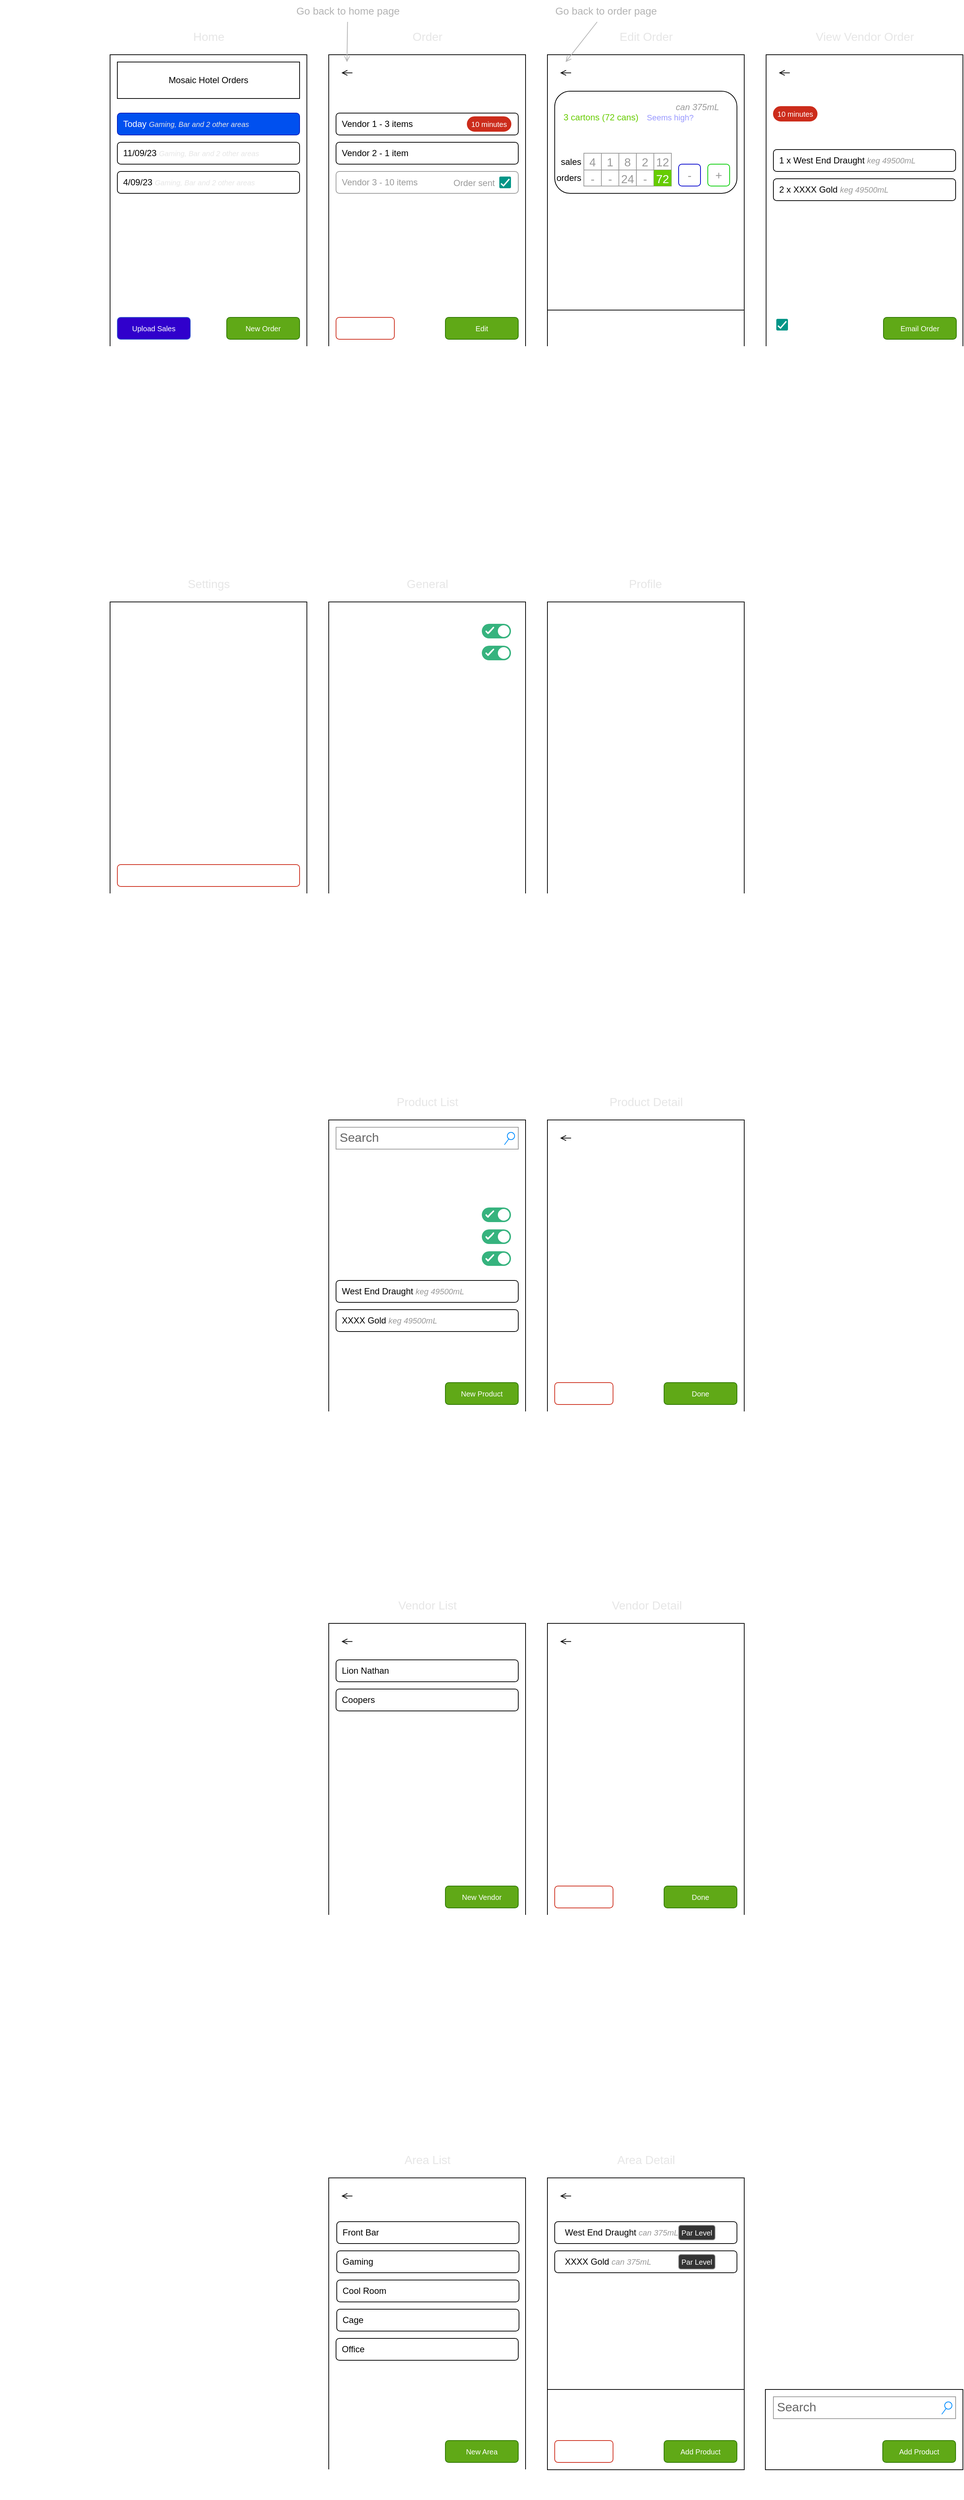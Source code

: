 <mxfile>
    <diagram id="PVlsboUDyGqhzHcWaWog" name="App Layout">
        <mxGraphModel dx="1296" dy="546" grid="1" gridSize="10" guides="1" tooltips="1" connect="1" arrows="1" fold="1" page="1" pageScale="1" pageWidth="827" pageHeight="1169" math="0" shadow="0">
            <root>
                <mxCell id="0"/>
                <mxCell id="1" parent="0"/>
                <mxCell id="GI96ZeDC695q5xagQ20z-1" value="" style="whiteSpace=wrap;html=1;" vertex="1" parent="1">
                    <mxGeometry x="210" y="110" width="270" height="440" as="geometry"/>
                </mxCell>
                <mxCell id="GI96ZeDC695q5xagQ20z-7" value="Mosaic Hotel Orders" style="rounded=0;whiteSpace=wrap;html=1;" vertex="1" parent="1">
                    <mxGeometry x="220" y="120" width="250" height="50" as="geometry"/>
                </mxCell>
                <mxCell id="GI96ZeDC695q5xagQ20z-8" value="Today&amp;nbsp;&lt;font color=&quot;#e6e6e6&quot; style=&quot;font-size: 10px;&quot;&gt;&lt;i&gt;Gaming, Bar and 2 other areas&lt;/i&gt;&lt;/font&gt;" style="rounded=1;whiteSpace=wrap;html=1;fillColor=#0050ef;fontColor=#ffffff;strokeColor=#001DBC;align=left;spacingLeft=6;" vertex="1" parent="1">
                    <mxGeometry x="220" y="190" width="250" height="30" as="geometry"/>
                </mxCell>
                <mxCell id="GI96ZeDC695q5xagQ20z-9" value="11/09/23 &lt;font color=&quot;#e6e6e6&quot; style=&quot;font-size: 10px;&quot;&gt;&lt;i&gt;Gaming, Bar and 2 other areas&lt;/i&gt;&lt;/font&gt;" style="rounded=1;whiteSpace=wrap;html=1;align=left;spacingLeft=6;" vertex="1" parent="1">
                    <mxGeometry x="220" y="230" width="250" height="30" as="geometry"/>
                </mxCell>
                <mxCell id="GI96ZeDC695q5xagQ20z-11" value="New Order" style="rounded=1;whiteSpace=wrap;html=1;fontSize=10;fontColor=#ffffff;fillColor=#60a917;strokeColor=#2D7600;" vertex="1" parent="1">
                    <mxGeometry x="370" y="470" width="100" height="30" as="geometry"/>
                </mxCell>
                <mxCell id="GI96ZeDC695q5xagQ20z-12" value="4/09/23 &lt;font color=&quot;#e6e6e6&quot; style=&quot;font-size: 10px;&quot;&gt;&lt;i&gt;Gaming, Bar and 2 other areas&lt;/i&gt;&lt;/font&gt;" style="rounded=1;whiteSpace=wrap;html=1;align=left;spacingLeft=6;" vertex="1" parent="1">
                    <mxGeometry x="220" y="270" width="250" height="30" as="geometry"/>
                </mxCell>
                <mxCell id="GI96ZeDC695q5xagQ20z-13" value="" style="whiteSpace=wrap;html=1;" vertex="1" parent="1">
                    <mxGeometry x="510" y="110" width="270" height="440" as="geometry"/>
                </mxCell>
                <mxCell id="GI96ZeDC695q5xagQ20z-14" value="Home" style="text;html=1;align=center;verticalAlign=middle;resizable=0;points=[];autosize=1;strokeColor=none;fillColor=none;fontSize=16;fontColor=#E6E6E6;" vertex="1" parent="1">
                    <mxGeometry x="310" y="70" width="70" height="30" as="geometry"/>
                </mxCell>
                <mxCell id="GI96ZeDC695q5xagQ20z-16" value="Order" style="text;html=1;align=center;verticalAlign=middle;resizable=0;points=[];autosize=1;strokeColor=none;fillColor=none;fontSize=16;fontColor=#E6E6E6;" vertex="1" parent="1">
                    <mxGeometry x="615" y="70" width="60" height="30" as="geometry"/>
                </mxCell>
                <mxCell id="GI96ZeDC695q5xagQ20z-18" value="Vendor 1 - 3 items" style="rounded=1;whiteSpace=wrap;html=1;align=left;spacingLeft=6;" vertex="1" parent="1">
                    <mxGeometry x="520" y="190" width="250" height="30" as="geometry"/>
                </mxCell>
                <mxCell id="GI96ZeDC695q5xagQ20z-19" value="Edit" style="rounded=1;whiteSpace=wrap;html=1;fontSize=10;fontColor=#ffffff;fillColor=#60a917;strokeColor=#2D7600;" vertex="1" parent="1">
                    <mxGeometry x="670" y="470" width="100" height="30" as="geometry"/>
                </mxCell>
                <mxCell id="GI96ZeDC695q5xagQ20z-20" value="" style="whiteSpace=wrap;html=1;" vertex="1" parent="1">
                    <mxGeometry x="810" y="110" width="270" height="440" as="geometry"/>
                </mxCell>
                <mxCell id="GI96ZeDC695q5xagQ20z-21" value="" style="rounded=1;whiteSpace=wrap;html=1;" vertex="1" parent="1">
                    <mxGeometry x="820" y="160" width="250" height="140" as="geometry"/>
                </mxCell>
                <mxCell id="GI96ZeDC695q5xagQ20z-22" value="Vendor 2 - 1 item" style="rounded=1;whiteSpace=wrap;html=1;align=left;spacingLeft=6;" vertex="1" parent="1">
                    <mxGeometry x="520" y="230" width="250" height="30" as="geometry"/>
                </mxCell>
                <mxCell id="GI96ZeDC695q5xagQ20z-23" value="Vendor 3 - 10 items" style="rounded=1;whiteSpace=wrap;html=1;fontColor=#999999;strokeColor=#999999;align=left;spacingLeft=6;" vertex="1" parent="1">
                    <mxGeometry x="520" y="270" width="250" height="30" as="geometry"/>
                </mxCell>
                <mxCell id="GI96ZeDC695q5xagQ20z-24" value="Order sent" style="text;html=1;align=center;verticalAlign=middle;resizable=0;points=[];autosize=1;strokeColor=none;fillColor=none;fontSize=12;fontColor=#999999;" vertex="1" parent="1">
                    <mxGeometry x="669" y="271" width="80" height="30" as="geometry"/>
                </mxCell>
                <mxCell id="GI96ZeDC695q5xagQ20z-25" value="&lt;font style=&quot;font-size: 14px;&quot; color=&quot;#ffffff&quot;&gt;Little Creatures Pale Ale&lt;/font&gt; &lt;i&gt;&lt;font style=&quot;font-size: 12px;&quot;&gt;can 375mL&lt;/font&gt;&lt;/i&gt;" style="text;html=1;align=center;verticalAlign=middle;resizable=0;points=[];autosize=1;strokeColor=none;fillColor=none;fontSize=16;fontColor=#999999;" vertex="1" parent="1">
                    <mxGeometry x="818" y="165" width="240" height="30" as="geometry"/>
                </mxCell>
                <mxCell id="GI96ZeDC695q5xagQ20z-26" value="+" style="whiteSpace=wrap;html=1;rounded=1;strokeColor=#00CC00;fontSize=16;fontColor=#999999;" vertex="1" parent="1">
                    <mxGeometry x="1030" y="260" width="30" height="30" as="geometry"/>
                </mxCell>
                <mxCell id="GI96ZeDC695q5xagQ20z-27" value="-" style="whiteSpace=wrap;html=1;rounded=1;strokeColor=#0000CC;fontSize=16;fontColor=#999999;" vertex="1" parent="1">
                    <mxGeometry x="990" y="260" width="30" height="30" as="geometry"/>
                </mxCell>
                <mxCell id="GI96ZeDC695q5xagQ20z-33" value="" style="shape=table;startSize=0;container=1;collapsible=0;childLayout=tableLayout;rounded=0;strokeColor=#999999;fontSize=16;fontColor=#999999;" vertex="1" parent="1">
                    <mxGeometry x="860" y="245" width="120" height="45" as="geometry"/>
                </mxCell>
                <mxCell id="GI96ZeDC695q5xagQ20z-34" value="" style="shape=tableRow;horizontal=0;startSize=0;swimlaneHead=0;swimlaneBody=0;top=0;left=0;bottom=0;right=0;collapsible=0;dropTarget=0;fillColor=none;points=[[0,0.5],[1,0.5]];portConstraint=eastwest;rounded=0;strokeColor=#999999;fontSize=16;fontColor=#999999;" vertex="1" parent="GI96ZeDC695q5xagQ20z-33">
                    <mxGeometry width="120" height="23" as="geometry"/>
                </mxCell>
                <mxCell id="GI96ZeDC695q5xagQ20z-35" value="4" style="shape=partialRectangle;html=1;whiteSpace=wrap;connectable=0;overflow=hidden;fillColor=none;top=0;left=0;bottom=0;right=0;pointerEvents=1;rounded=0;strokeColor=#999999;fontSize=16;fontColor=#999999;" vertex="1" parent="GI96ZeDC695q5xagQ20z-34">
                    <mxGeometry width="24" height="23" as="geometry">
                        <mxRectangle width="24" height="23" as="alternateBounds"/>
                    </mxGeometry>
                </mxCell>
                <mxCell id="GI96ZeDC695q5xagQ20z-36" value="1" style="shape=partialRectangle;html=1;whiteSpace=wrap;connectable=0;overflow=hidden;fillColor=none;top=0;left=0;bottom=0;right=0;pointerEvents=1;rounded=0;strokeColor=#999999;fontSize=16;fontColor=#999999;" vertex="1" parent="GI96ZeDC695q5xagQ20z-34">
                    <mxGeometry x="24" width="24" height="23" as="geometry">
                        <mxRectangle width="24" height="23" as="alternateBounds"/>
                    </mxGeometry>
                </mxCell>
                <mxCell id="GI96ZeDC695q5xagQ20z-37" value="8" style="shape=partialRectangle;html=1;whiteSpace=wrap;connectable=0;overflow=hidden;fillColor=none;top=0;left=0;bottom=0;right=0;pointerEvents=1;rounded=0;strokeColor=#999999;fontSize=16;fontColor=#999999;" vertex="1" parent="GI96ZeDC695q5xagQ20z-34">
                    <mxGeometry x="48" width="24" height="23" as="geometry">
                        <mxRectangle width="24" height="23" as="alternateBounds"/>
                    </mxGeometry>
                </mxCell>
                <mxCell id="GI96ZeDC695q5xagQ20z-38" value="2" style="shape=partialRectangle;html=1;whiteSpace=wrap;connectable=0;overflow=hidden;fillColor=none;top=0;left=0;bottom=0;right=0;pointerEvents=1;rounded=0;strokeColor=#999999;fontSize=16;fontColor=#999999;" vertex="1" parent="GI96ZeDC695q5xagQ20z-34">
                    <mxGeometry x="72" width="24" height="23" as="geometry">
                        <mxRectangle width="24" height="23" as="alternateBounds"/>
                    </mxGeometry>
                </mxCell>
                <mxCell id="GI96ZeDC695q5xagQ20z-39" value="12" style="shape=partialRectangle;html=1;whiteSpace=wrap;connectable=0;overflow=hidden;fillColor=none;top=0;left=0;bottom=0;right=0;pointerEvents=1;rounded=0;strokeColor=#999999;fontSize=16;fontColor=#999999;" vertex="1" parent="GI96ZeDC695q5xagQ20z-34">
                    <mxGeometry x="96" width="24" height="23" as="geometry">
                        <mxRectangle width="24" height="23" as="alternateBounds"/>
                    </mxGeometry>
                </mxCell>
                <mxCell id="GI96ZeDC695q5xagQ20z-40" value="" style="shape=tableRow;horizontal=0;startSize=0;swimlaneHead=0;swimlaneBody=0;top=0;left=0;bottom=0;right=0;collapsible=0;dropTarget=0;fillColor=none;points=[[0,0.5],[1,0.5]];portConstraint=eastwest;rounded=0;strokeColor=#999999;fontSize=16;fontColor=#999999;" vertex="1" parent="GI96ZeDC695q5xagQ20z-33">
                    <mxGeometry y="23" width="120" height="22" as="geometry"/>
                </mxCell>
                <mxCell id="GI96ZeDC695q5xagQ20z-41" value="-" style="shape=partialRectangle;html=1;whiteSpace=wrap;connectable=0;overflow=hidden;fillColor=none;top=0;left=0;bottom=0;right=0;pointerEvents=1;rounded=0;strokeColor=#999999;fontSize=16;fontColor=#999999;" vertex="1" parent="GI96ZeDC695q5xagQ20z-40">
                    <mxGeometry width="24" height="22" as="geometry">
                        <mxRectangle width="24" height="22" as="alternateBounds"/>
                    </mxGeometry>
                </mxCell>
                <mxCell id="GI96ZeDC695q5xagQ20z-42" value="-" style="shape=partialRectangle;html=1;whiteSpace=wrap;connectable=0;overflow=hidden;fillColor=none;top=0;left=0;bottom=0;right=0;pointerEvents=1;rounded=0;strokeColor=#999999;fontSize=16;fontColor=#999999;" vertex="1" parent="GI96ZeDC695q5xagQ20z-40">
                    <mxGeometry x="24" width="24" height="22" as="geometry">
                        <mxRectangle width="24" height="22" as="alternateBounds"/>
                    </mxGeometry>
                </mxCell>
                <mxCell id="GI96ZeDC695q5xagQ20z-43" value="24" style="shape=partialRectangle;html=1;whiteSpace=wrap;connectable=0;overflow=hidden;fillColor=none;top=0;left=0;bottom=0;right=0;pointerEvents=1;rounded=0;strokeColor=#999999;fontSize=16;fontColor=#999999;" vertex="1" parent="GI96ZeDC695q5xagQ20z-40">
                    <mxGeometry x="48" width="24" height="22" as="geometry">
                        <mxRectangle width="24" height="22" as="alternateBounds"/>
                    </mxGeometry>
                </mxCell>
                <mxCell id="GI96ZeDC695q5xagQ20z-44" value="-" style="shape=partialRectangle;html=1;whiteSpace=wrap;connectable=0;overflow=hidden;fillColor=none;top=0;left=0;bottom=0;right=0;pointerEvents=1;rounded=0;strokeColor=#999999;fontSize=16;fontColor=#999999;" vertex="1" parent="GI96ZeDC695q5xagQ20z-40">
                    <mxGeometry x="72" width="24" height="22" as="geometry">
                        <mxRectangle width="24" height="22" as="alternateBounds"/>
                    </mxGeometry>
                </mxCell>
                <mxCell id="GI96ZeDC695q5xagQ20z-45" value="72" style="shape=partialRectangle;html=1;whiteSpace=wrap;connectable=0;overflow=hidden;fillColor=#66CC00;top=0;left=0;bottom=0;right=0;pointerEvents=1;rounded=0;strokeColor=#80FF00;fontSize=16;fontColor=#FFFFFF;" vertex="1" parent="GI96ZeDC695q5xagQ20z-40">
                    <mxGeometry x="96" width="24" height="22" as="geometry">
                        <mxRectangle width="24" height="22" as="alternateBounds"/>
                    </mxGeometry>
                </mxCell>
                <mxCell id="GI96ZeDC695q5xagQ20z-46" value="sales" style="text;html=1;align=center;verticalAlign=middle;resizable=0;points=[];autosize=1;strokeColor=none;fillColor=none;fontSize=12;fontColor=default;" vertex="1" parent="1">
                    <mxGeometry x="817" y="242" width="50" height="30" as="geometry"/>
                </mxCell>
                <mxCell id="GI96ZeDC695q5xagQ20z-47" value="orders" style="text;html=1;align=center;verticalAlign=middle;resizable=0;points=[];autosize=1;strokeColor=none;fillColor=none;fontSize=12;fontColor=default;" vertex="1" parent="1">
                    <mxGeometry x="809" y="264" width="60" height="30" as="geometry"/>
                </mxCell>
                <mxCell id="GI96ZeDC695q5xagQ20z-48" value="3 cartons (72 cans)" style="text;html=1;align=center;verticalAlign=middle;resizable=0;points=[];autosize=1;strokeColor=none;fillColor=none;fontSize=12;fontColor=#66CC00;" vertex="1" parent="1">
                    <mxGeometry x="818" y="181" width="130" height="30" as="geometry"/>
                </mxCell>
                <mxCell id="GI96ZeDC695q5xagQ20z-49" value="" style="rounded=0;whiteSpace=wrap;html=1;" vertex="1" parent="1">
                    <mxGeometry x="810" y="460" width="270" height="50" as="geometry"/>
                </mxCell>
                <mxCell id="GI96ZeDC695q5xagQ20z-50" value="Area 1" style="text;html=1;align=center;verticalAlign=middle;resizable=0;points=[];autosize=1;strokeColor=none;fillColor=none;fontSize=12;fontColor=#FFFFFF;rounded=0;" vertex="1" parent="1">
                    <mxGeometry x="825" y="470" width="60" height="30" as="geometry"/>
                </mxCell>
                <mxCell id="GI96ZeDC695q5xagQ20z-51" value="Area 2" style="text;html=1;align=center;verticalAlign=middle;resizable=0;points=[];autosize=1;strokeColor=none;fillColor=none;fontSize=12;fontColor=#FFFFFF;rounded=0;fontStyle=4" vertex="1" parent="1">
                    <mxGeometry x="885" y="470" width="60" height="30" as="geometry"/>
                </mxCell>
                <mxCell id="GI96ZeDC695q5xagQ20z-52" value="Area 3" style="text;html=1;align=center;verticalAlign=middle;resizable=0;points=[];autosize=1;strokeColor=none;fillColor=none;fontSize=12;fontColor=#FFFFFF;rounded=0;" vertex="1" parent="1">
                    <mxGeometry x="948" y="470" width="60" height="30" as="geometry"/>
                </mxCell>
                <mxCell id="GI96ZeDC695q5xagQ20z-53" value="Order 18/09/2023 - Today" style="text;html=1;align=left;verticalAlign=middle;resizable=0;points=[];autosize=1;strokeColor=none;fillColor=none;fontSize=16;fontColor=#FFFFFF;rounded=0;" vertex="1" parent="1">
                    <mxGeometry x="860" y="120" width="210" height="30" as="geometry"/>
                </mxCell>
                <mxCell id="GI96ZeDC695q5xagQ20z-54" value="Edit Order" style="text;html=1;align=center;verticalAlign=middle;resizable=0;points=[];autosize=1;strokeColor=none;fillColor=none;fontSize=16;fontColor=#E6E6E6;" vertex="1" parent="1">
                    <mxGeometry x="895" y="70" width="100" height="30" as="geometry"/>
                </mxCell>
                <mxCell id="GI96ZeDC695q5xagQ20z-55" value="" style="whiteSpace=wrap;html=1;" vertex="1" parent="1">
                    <mxGeometry x="1110" y="110" width="270" height="440" as="geometry"/>
                </mxCell>
                <mxCell id="GI96ZeDC695q5xagQ20z-56" value="View Vendor Order" style="text;html=1;align=center;verticalAlign=middle;resizable=0;points=[];autosize=1;strokeColor=none;fillColor=none;fontSize=16;fontColor=#E6E6E6;" vertex="1" parent="1">
                    <mxGeometry x="1165" y="70" width="160" height="30" as="geometry"/>
                </mxCell>
                <mxCell id="GI96ZeDC695q5xagQ20z-57" value="1 carton: Area 1" style="text;html=1;align=center;verticalAlign=middle;resizable=0;points=[];autosize=1;strokeColor=none;fillColor=none;fontSize=12;fontColor=#FFFFFF;" vertex="1" parent="1">
                    <mxGeometry x="835" y="200" width="110" height="30" as="geometry"/>
                </mxCell>
                <mxCell id="GI96ZeDC695q5xagQ20z-58" value="2 cartons: Area 2" style="text;html=1;align=center;verticalAlign=middle;resizable=0;points=[];autosize=1;strokeColor=none;fillColor=none;fontSize=12;fontColor=#FFFFFF;" vertex="1" parent="1">
                    <mxGeometry x="835" y="220" width="110" height="30" as="geometry"/>
                </mxCell>
                <mxCell id="GI96ZeDC695q5xagQ20z-59" value="Email Order" style="rounded=1;whiteSpace=wrap;html=1;fontSize=10;fontColor=#ffffff;fillColor=#60a917;strokeColor=#2D7600;" vertex="1" parent="1">
                    <mxGeometry x="1271" y="470" width="100" height="30" as="geometry"/>
                </mxCell>
                <mxCell id="GI96ZeDC695q5xagQ20z-60" value="1 x West End Draught &lt;i&gt;&lt;font color=&quot;#999999&quot; style=&quot;font-size: 11px;&quot;&gt;keg 49500mL&lt;/font&gt;&lt;/i&gt;" style="rounded=1;whiteSpace=wrap;html=1;align=left;spacingLeft=6;" vertex="1" parent="1">
                    <mxGeometry x="1120" y="240" width="250" height="30" as="geometry"/>
                </mxCell>
                <mxCell id="GI96ZeDC695q5xagQ20z-61" value="2 x XXXX Gold&amp;nbsp;&lt;i&gt;&lt;font color=&quot;#999999&quot; style=&quot;font-size: 11px;&quot;&gt;keg 49500mL&lt;/font&gt;&lt;/i&gt;" style="rounded=1;whiteSpace=wrap;html=1;align=left;spacingLeft=6;" vertex="1" parent="1">
                    <mxGeometry x="1120" y="280" width="250" height="30" as="geometry"/>
                </mxCell>
                <mxCell id="GI96ZeDC695q5xagQ20z-63" value="&lt;font style=&quot;font-size: 16px;&quot;&gt;Lion Nathan&lt;/font&gt;" style="text;html=1;align=left;verticalAlign=middle;resizable=0;points=[];autosize=1;strokeColor=none;fillColor=none;fontSize=12;fontColor=#FFFFFF;rounded=0;" vertex="1" parent="1">
                    <mxGeometry x="1120" y="155" width="110" height="30" as="geometry"/>
                </mxCell>
                <mxCell id="GI96ZeDC695q5xagQ20z-64" value="John Doe" style="text;html=1;align=right;verticalAlign=middle;resizable=0;points=[];autosize=1;strokeColor=none;fillColor=none;fontSize=12;fontColor=#FFFFFF;rounded=0;spacingRight=0;spacing=0;" vertex="1" parent="1">
                    <mxGeometry x="1299" y="165" width="70" height="20" as="geometry"/>
                </mxCell>
                <mxCell id="GI96ZeDC695q5xagQ20z-65" value="0412 345 678" style="text;html=1;align=right;verticalAlign=middle;resizable=0;points=[];autosize=1;strokeColor=none;fillColor=none;fontSize=12;fontColor=#FFFFFF;rounded=0;spacingRight=0;spacing=0;" vertex="1" parent="1">
                    <mxGeometry x="1279" y="183" width="90" height="20" as="geometry"/>
                </mxCell>
                <mxCell id="GI96ZeDC695q5xagQ20z-66" value="https://www.lionnathan.com.au" style="text;html=1;align=right;verticalAlign=middle;resizable=0;points=[];autosize=1;strokeColor=none;fillColor=none;fontSize=12;fontColor=#FFFFFF;rounded=0;spacingRight=0;spacing=0;" vertex="1" parent="1">
                    <mxGeometry x="1189" y="218" width="180" height="20" as="geometry"/>
                </mxCell>
                <mxCell id="GI96ZeDC695q5xagQ20z-67" value="johndoe@lion.com.au" style="text;html=1;align=right;verticalAlign=middle;resizable=0;points=[];autosize=1;strokeColor=none;fillColor=none;fontSize=12;fontColor=#FFFFFF;rounded=0;spacingRight=0;spacing=0;" vertex="1" parent="1">
                    <mxGeometry x="1239" y="200" width="130" height="20" as="geometry"/>
                </mxCell>
                <mxCell id="GI96ZeDC695q5xagQ20z-69" value="" style="whiteSpace=wrap;html=1;" vertex="1" parent="1">
                    <mxGeometry x="210" y="860" width="270" height="440" as="geometry"/>
                </mxCell>
                <mxCell id="GI96ZeDC695q5xagQ20z-70" value="Settings" style="text;html=1;align=center;verticalAlign=middle;resizable=0;points=[];autosize=1;strokeColor=none;fillColor=none;fontSize=16;fontColor=#E6E6E6;" vertex="1" parent="1">
                    <mxGeometry x="305" y="820" width="80" height="30" as="geometry"/>
                </mxCell>
                <mxCell id="GI96ZeDC695q5xagQ20z-73" value="" style="group" vertex="1" connectable="0" parent="1">
                    <mxGeometry x="820" y="120" width="30" height="30" as="geometry"/>
                </mxCell>
                <mxCell id="GI96ZeDC695q5xagQ20z-71" value="" style="ellipse;whiteSpace=wrap;html=1;rounded=0;strokeColor=#FFFFFF;fontSize=11;fontColor=#FFFFFF;fillColor=none;" vertex="1" parent="GI96ZeDC695q5xagQ20z-73">
                    <mxGeometry width="30.0" height="30" as="geometry"/>
                </mxCell>
                <mxCell id="GI96ZeDC695q5xagQ20z-72" value="" style="edgeStyle=none;orthogonalLoop=1;jettySize=auto;html=1;fontSize=12;fontColor=#FFFFFF;endArrow=open;endFill=0;strokeWidth=1;jumpSize=6;arcSize=20;" edge="1" parent="GI96ZeDC695q5xagQ20z-73">
                    <mxGeometry width="100" relative="1" as="geometry">
                        <mxPoint x="22.5" y="14.85" as="sourcePoint"/>
                        <mxPoint x="7.5" y="14.85" as="targetPoint"/>
                        <Array as="points"/>
                    </mxGeometry>
                </mxCell>
                <mxCell id="GI96ZeDC695q5xagQ20z-75" value="Prev / &quot;&quot;" style="text;html=1;align=left;verticalAlign=middle;resizable=0;points=[];autosize=1;strokeColor=none;fillColor=none;fontSize=16;fontColor=#FFFFFF;" vertex="1" parent="1">
                    <mxGeometry x="220" y="420" width="80" height="30" as="geometry"/>
                </mxCell>
                <mxCell id="GI96ZeDC695q5xagQ20z-76" value="More" style="text;html=1;align=right;verticalAlign=middle;resizable=0;points=[];autosize=1;strokeColor=none;fillColor=none;fontSize=16;fontColor=#FFFFFF;" vertex="1" parent="1">
                    <mxGeometry x="410" y="420" width="60" height="30" as="geometry"/>
                </mxCell>
                <mxCell id="GI96ZeDC695q5xagQ20z-80" value="&lt;span style=&quot;&quot;&gt;Only show vendors that have items present in this order&lt;/span&gt;" style="rounded=0;whiteSpace=wrap;html=1;strokeColor=none;fontSize=14;fontColor=#FFFFFF;fillColor=none;align=left;verticalAlign=top;" vertex="1" parent="1">
                    <mxGeometry x="510" y="610" width="270" height="40" as="geometry"/>
                </mxCell>
                <mxCell id="GI96ZeDC695q5xagQ20z-81" value="Call to Action - Edit the order" style="rounded=0;whiteSpace=wrap;html=1;strokeColor=none;fontSize=14;fontColor=#FFFFFF;fillColor=none;align=left;verticalAlign=top;" vertex="1" parent="1">
                    <mxGeometry x="510" y="560" width="270" height="40" as="geometry"/>
                </mxCell>
                <mxCell id="GI96ZeDC695q5xagQ20z-82" value="&lt;span style=&quot;&quot;&gt;Sort vendors by sent status, then by deadlines - most urgent order should be at top&lt;/span&gt;" style="rounded=0;whiteSpace=wrap;html=1;strokeColor=none;fontSize=14;fontColor=#FFFFFF;fillColor=none;align=left;verticalAlign=top;" vertex="1" parent="1">
                    <mxGeometry x="510" y="660" width="270" height="40" as="geometry"/>
                </mxCell>
                <mxCell id="GI96ZeDC695q5xagQ20z-83" value="" style="whiteSpace=wrap;html=1;rounded=0;strokeColor=#FFFFFF;fontSize=14;fontColor=#FFFFFF;fillColor=none;" vertex="1" parent="1">
                    <mxGeometry x="510" y="510" width="270" height="40" as="geometry"/>
                </mxCell>
                <mxCell id="GI96ZeDC695q5xagQ20z-84" value="Home" style="text;html=1;align=center;verticalAlign=middle;resizable=0;points=[];autosize=1;strokeColor=none;fillColor=none;fontSize=14;fontColor=#FFFFFF;" vertex="1" parent="1">
                    <mxGeometry x="615" y="515" width="60" height="30" as="geometry"/>
                </mxCell>
                <mxCell id="GI96ZeDC695q5xagQ20z-85" value="Settings&lt;span style=&quot;color: rgba(0, 0, 0, 0); font-family: monospace; font-size: 0px; text-align: start;&quot;&gt;%3CmxGraphModel%3E%3Croot%3E%3CmxCell%20id%3D%220%22%2F%3E%3CmxCell%20id%3D%221%22%20parent%3D%220%22%2F%3E%3CmxCell%20id%3D%222%22%20value%3D%22Home%22%20style%3D%22text%3Bhtml%3D1%3Balign%3Dcenter%3BverticalAlign%3Dmiddle%3Bresizable%3D0%3Bpoints%3D%5B%5D%3Bautosize%3D1%3BstrokeColor%3Dnone%3BfillColor%3Dnone%3BfontSize%3D14%3BfontColor%3D%23FFFFFF%3B%22%20vertex%3D%221%22%20parent%3D%221%22%3E%3CmxGeometry%20x%3D%22580%22%20y%3D%22515%22%20width%3D%2260%22%20height%3D%2230%22%20as%3D%22geometry%22%2F%3E%3C%2FmxCell%3E%3C%2Froot%3E%3C%2FmxGraphModel%3E&lt;/span&gt;" style="text;html=1;align=center;verticalAlign=middle;resizable=0;points=[];autosize=1;strokeColor=none;fillColor=none;fontSize=14;fontColor=#FFFFFF;" vertex="1" parent="1">
                    <mxGeometry x="520" y="515" width="70" height="30" as="geometry"/>
                </mxCell>
                <mxCell id="GI96ZeDC695q5xagQ20z-87" value="" style="whiteSpace=wrap;html=1;rounded=0;strokeColor=#FFFFFF;fontSize=14;fontColor=#FFFFFF;fillColor=none;" vertex="1" parent="1">
                    <mxGeometry x="210" y="510" width="270" height="40" as="geometry"/>
                </mxCell>
                <mxCell id="GI96ZeDC695q5xagQ20z-88" value="Home" style="text;html=1;align=center;verticalAlign=middle;resizable=0;points=[];autosize=1;strokeColor=none;fillColor=none;fontSize=14;fontColor=#FFFFFF;" vertex="1" parent="1">
                    <mxGeometry x="315" y="515" width="60" height="30" as="geometry"/>
                </mxCell>
                <mxCell id="GI96ZeDC695q5xagQ20z-89" value="Settings&lt;span style=&quot;color: rgba(0, 0, 0, 0); font-family: monospace; font-size: 0px; text-align: start;&quot;&gt;%3CmxGraphModel%3E%3Croot%3E%3CmxCell%20id%3D%220%22%2F%3E%3CmxCell%20id%3D%221%22%20parent%3D%220%22%2F%3E%3CmxCell%20id%3D%222%22%20value%3D%22Home%22%20style%3D%22text%3Bhtml%3D1%3Balign%3Dcenter%3BverticalAlign%3Dmiddle%3Bresizable%3D0%3Bpoints%3D%5B%5D%3Bautosize%3D1%3BstrokeColor%3Dnone%3BfillColor%3Dnone%3BfontSize%3D14%3BfontColor%3D%23FFFFFF%3B%22%20vertex%3D%221%22%20parent%3D%221%22%3E%3CmxGeometry%20x%3D%22580%22%20y%3D%22515%22%20width%3D%2260%22%20height%3D%2230%22%20as%3D%22geometry%22%2F%3E%3C%2FmxCell%3E%3C%2Froot%3E%3C%2FmxGraphModel%3E&lt;/span&gt;" style="text;html=1;align=center;verticalAlign=middle;resizable=0;points=[];autosize=1;strokeColor=none;fillColor=none;fontSize=14;fontColor=#FFFFFF;" vertex="1" parent="1">
                    <mxGeometry x="220" y="515" width="70" height="30" as="geometry"/>
                </mxCell>
                <mxCell id="GI96ZeDC695q5xagQ20z-90" value="" style="whiteSpace=wrap;html=1;rounded=0;strokeColor=#FFFFFF;fontSize=14;fontColor=#FFFFFF;fillColor=none;" vertex="1" parent="1">
                    <mxGeometry x="810" y="510" width="270" height="40" as="geometry"/>
                </mxCell>
                <mxCell id="GI96ZeDC695q5xagQ20z-91" value="Home" style="text;html=1;align=center;verticalAlign=middle;resizable=0;points=[];autosize=1;strokeColor=none;fillColor=none;fontSize=14;fontColor=#FFFFFF;" vertex="1" parent="1">
                    <mxGeometry x="915" y="515" width="60" height="30" as="geometry"/>
                </mxCell>
                <mxCell id="GI96ZeDC695q5xagQ20z-92" value="Settings&lt;span style=&quot;color: rgba(0, 0, 0, 0); font-family: monospace; font-size: 0px; text-align: start;&quot;&gt;%3CmxGraphModel%3E%3Croot%3E%3CmxCell%20id%3D%220%22%2F%3E%3CmxCell%20id%3D%221%22%20parent%3D%220%22%2F%3E%3CmxCell%20id%3D%222%22%20value%3D%22Home%22%20style%3D%22text%3Bhtml%3D1%3Balign%3Dcenter%3BverticalAlign%3Dmiddle%3Bresizable%3D0%3Bpoints%3D%5B%5D%3Bautosize%3D1%3BstrokeColor%3Dnone%3BfillColor%3Dnone%3BfontSize%3D14%3BfontColor%3D%23FFFFFF%3B%22%20vertex%3D%221%22%20parent%3D%221%22%3E%3CmxGeometry%20x%3D%22580%22%20y%3D%22515%22%20width%3D%2260%22%20height%3D%2230%22%20as%3D%22geometry%22%2F%3E%3C%2FmxCell%3E%3C%2Froot%3E%3C%2FmxGraphModel%3E&lt;/span&gt;" style="text;html=1;align=center;verticalAlign=middle;resizable=0;points=[];autosize=1;strokeColor=none;fillColor=none;fontSize=14;fontColor=#FFFFFF;" vertex="1" parent="1">
                    <mxGeometry x="819" y="515" width="70" height="30" as="geometry"/>
                </mxCell>
                <mxCell id="GI96ZeDC695q5xagQ20z-93" value="Order" style="text;html=1;align=center;verticalAlign=middle;resizable=0;points=[];autosize=1;strokeColor=none;fillColor=none;fontSize=14;fontColor=#FFFFFF;" vertex="1" parent="1">
                    <mxGeometry x="1011" y="515" width="60" height="30" as="geometry"/>
                </mxCell>
                <mxCell id="GI96ZeDC695q5xagQ20z-96" value="" style="whiteSpace=wrap;html=1;rounded=0;strokeColor=#FFFFFF;fontSize=14;fontColor=#FFFFFF;fillColor=none;" vertex="1" parent="1">
                    <mxGeometry x="1110" y="510" width="270" height="40" as="geometry"/>
                </mxCell>
                <mxCell id="GI96ZeDC695q5xagQ20z-97" value="Home" style="text;html=1;align=center;verticalAlign=middle;resizable=0;points=[];autosize=1;strokeColor=none;fillColor=none;fontSize=14;fontColor=#FFFFFF;" vertex="1" parent="1">
                    <mxGeometry x="1215" y="515" width="60" height="30" as="geometry"/>
                </mxCell>
                <mxCell id="GI96ZeDC695q5xagQ20z-98" value="Settings&lt;span style=&quot;color: rgba(0, 0, 0, 0); font-family: monospace; font-size: 0px; text-align: start;&quot;&gt;%3CmxGraphModel%3E%3Croot%3E%3CmxCell%20id%3D%220%22%2F%3E%3CmxCell%20id%3D%221%22%20parent%3D%220%22%2F%3E%3CmxCell%20id%3D%222%22%20value%3D%22Home%22%20style%3D%22text%3Bhtml%3D1%3Balign%3Dcenter%3BverticalAlign%3Dmiddle%3Bresizable%3D0%3Bpoints%3D%5B%5D%3Bautosize%3D1%3BstrokeColor%3Dnone%3BfillColor%3Dnone%3BfontSize%3D14%3BfontColor%3D%23FFFFFF%3B%22%20vertex%3D%221%22%20parent%3D%221%22%3E%3CmxGeometry%20x%3D%22580%22%20y%3D%22515%22%20width%3D%2260%22%20height%3D%2230%22%20as%3D%22geometry%22%2F%3E%3C%2FmxCell%3E%3C%2Froot%3E%3C%2FmxGraphModel%3E&lt;/span&gt;" style="text;html=1;align=center;verticalAlign=middle;resizable=0;points=[];autosize=1;strokeColor=none;fillColor=none;fontSize=14;fontColor=#FFFFFF;" vertex="1" parent="1">
                    <mxGeometry x="1120" y="515" width="70" height="30" as="geometry"/>
                </mxCell>
                <mxCell id="GI96ZeDC695q5xagQ20z-99" value="Order" style="text;html=1;align=center;verticalAlign=middle;resizable=0;points=[];autosize=1;strokeColor=none;fillColor=none;fontSize=14;fontColor=#FFFFFF;" vertex="1" parent="1">
                    <mxGeometry x="1311" y="515" width="60" height="30" as="geometry"/>
                </mxCell>
                <mxCell id="GI96ZeDC695q5xagQ20z-100" value="Order 18/09/2023 - Today" style="text;html=1;align=left;verticalAlign=middle;resizable=0;points=[];autosize=1;strokeColor=none;fillColor=none;fontSize=16;fontColor=#FFFFFF;rounded=0;" vertex="1" parent="1">
                    <mxGeometry x="559" y="120" width="210" height="30" as="geometry"/>
                </mxCell>
                <mxCell id="GI96ZeDC695q5xagQ20z-101" value="" style="group" vertex="1" connectable="0" parent="1">
                    <mxGeometry x="520" y="120" width="30" height="30" as="geometry"/>
                </mxCell>
                <mxCell id="GI96ZeDC695q5xagQ20z-102" value="" style="ellipse;whiteSpace=wrap;html=1;rounded=0;strokeColor=#FFFFFF;fontSize=11;fontColor=#FFFFFF;fillColor=none;" vertex="1" parent="GI96ZeDC695q5xagQ20z-101">
                    <mxGeometry width="30.0" height="30" as="geometry"/>
                </mxCell>
                <mxCell id="GI96ZeDC695q5xagQ20z-103" value="" style="edgeStyle=none;orthogonalLoop=1;jettySize=auto;html=1;fontSize=12;fontColor=#FFFFFF;endArrow=open;endFill=0;strokeWidth=1;jumpSize=6;arcSize=20;" edge="1" parent="GI96ZeDC695q5xagQ20z-101">
                    <mxGeometry width="100" relative="1" as="geometry">
                        <mxPoint x="22.5" y="14.85" as="sourcePoint"/>
                        <mxPoint x="7.5" y="14.85" as="targetPoint"/>
                        <Array as="points"/>
                    </mxGeometry>
                </mxCell>
                <mxCell id="GI96ZeDC695q5xagQ20z-106" style="edgeStyle=none;jumpSize=6;html=1;entryX=0.5;entryY=0;entryDx=0;entryDy=0;strokeWidth=1;fontSize=14;fontColor=#B3B3B3;endArrow=open;endFill=0;strokeColor=#B3B3B3;" edge="1" parent="1" source="GI96ZeDC695q5xagQ20z-104" target="GI96ZeDC695q5xagQ20z-102">
                    <mxGeometry relative="1" as="geometry"/>
                </mxCell>
                <mxCell id="GI96ZeDC695q5xagQ20z-104" value="Go back to home page" style="text;html=1;align=center;verticalAlign=middle;resizable=0;points=[];autosize=1;strokeColor=none;fillColor=none;fontSize=14;fontColor=#B3B3B3;" vertex="1" parent="1">
                    <mxGeometry x="451" y="35" width="170" height="30" as="geometry"/>
                </mxCell>
                <mxCell id="GI96ZeDC695q5xagQ20z-108" style="edgeStyle=none;jumpSize=6;html=1;entryX=0.5;entryY=0;entryDx=0;entryDy=0;strokeWidth=1;fontSize=14;fontColor=#B3B3B3;endArrow=open;endFill=0;strokeColor=#B3B3B3;" edge="1" parent="1" source="GI96ZeDC695q5xagQ20z-107" target="GI96ZeDC695q5xagQ20z-71">
                    <mxGeometry relative="1" as="geometry"/>
                </mxCell>
                <mxCell id="GI96ZeDC695q5xagQ20z-107" value="Go back to order page" style="text;html=1;align=center;verticalAlign=middle;resizable=0;points=[];autosize=1;strokeColor=none;fillColor=none;fontSize=14;fontColor=#B3B3B3;" vertex="1" parent="1">
                    <mxGeometry x="810" y="35" width="160" height="30" as="geometry"/>
                </mxCell>
                <mxCell id="GI96ZeDC695q5xagQ20z-109" value="Call to Action - None - all actions done on individual items" style="rounded=0;whiteSpace=wrap;html=1;strokeColor=none;fontSize=14;fontColor=#FFFFFF;fillColor=none;align=left;verticalAlign=top;" vertex="1" parent="1">
                    <mxGeometry x="810" y="560" width="270" height="40" as="geometry"/>
                </mxCell>
                <mxCell id="GI96ZeDC695q5xagQ20z-110" value="Side scrolling area navigation" style="rounded=0;whiteSpace=wrap;html=1;strokeColor=none;fontSize=14;fontColor=#FFFFFF;fillColor=none;align=left;verticalAlign=top;" vertex="1" parent="1">
                    <mxGeometry x="810" y="610" width="270" height="40" as="geometry"/>
                </mxCell>
                <mxCell id="GI96ZeDC695q5xagQ20z-111" value="Call to Action - None - all actions done on individual items" style="rounded=0;whiteSpace=wrap;html=1;strokeColor=none;fontSize=14;fontColor=#FFFFFF;fillColor=none;align=left;verticalAlign=top;" vertex="1" parent="1">
                    <mxGeometry x="810" y="660" width="270" height="40" as="geometry"/>
                </mxCell>
                <mxCell id="GI96ZeDC695q5xagQ20z-112" value="Pagination of orders - these will just keep building up over years" style="rounded=0;whiteSpace=wrap;html=1;strokeColor=none;fontSize=14;fontColor=#FFFFFF;fillColor=none;align=left;verticalAlign=top;" vertex="1" parent="1">
                    <mxGeometry x="210" y="610" width="270" height="40" as="geometry"/>
                </mxCell>
                <mxCell id="GI96ZeDC695q5xagQ20z-113" value="Highlight todays order, anything ordered on the same day should really be on the same order" style="rounded=0;whiteSpace=wrap;html=1;strokeColor=none;fontSize=14;fontColor=#FFFFFF;fillColor=none;align=left;verticalAlign=top;" vertex="1" parent="1">
                    <mxGeometry x="210" y="660" width="270" height="40" as="geometry"/>
                </mxCell>
                <mxCell id="GI96ZeDC695q5xagQ20z-114" value="Call to Action - create a new order / open today's order" style="rounded=0;whiteSpace=wrap;html=1;strokeColor=none;fontSize=14;fontColor=#FFFFFF;fillColor=none;align=left;verticalAlign=top;" vertex="1" parent="1">
                    <mxGeometry x="210" y="564" width="270" height="40" as="geometry"/>
                </mxCell>
                <mxCell id="GI96ZeDC695q5xagQ20z-117" value="&lt;font color=&quot;#9999ff&quot;&gt;Seems high?&lt;/font&gt;" style="text;html=1;align=center;verticalAlign=middle;resizable=0;points=[];autosize=1;strokeColor=none;fillColor=none;fontSize=11;fontColor=#6666FF;" vertex="1" parent="1">
                    <mxGeometry x="933" y="181" width="90" height="30" as="geometry"/>
                </mxCell>
                <mxCell id="GI96ZeDC695q5xagQ20z-120" value="Order 18/09/2023 - Today" style="text;html=1;align=left;verticalAlign=middle;resizable=0;points=[];autosize=1;strokeColor=none;fillColor=none;fontSize=16;fontColor=#FFFFFF;rounded=0;" vertex="1" parent="1">
                    <mxGeometry x="1155" y="120" width="210" height="30" as="geometry"/>
                </mxCell>
                <mxCell id="GI96ZeDC695q5xagQ20z-121" value="" style="group" vertex="1" connectable="0" parent="1">
                    <mxGeometry x="1120" y="120" width="30" height="30" as="geometry"/>
                </mxCell>
                <mxCell id="GI96ZeDC695q5xagQ20z-122" value="" style="ellipse;whiteSpace=wrap;html=1;rounded=0;strokeColor=#FFFFFF;fontSize=11;fontColor=#FFFFFF;fillColor=none;" vertex="1" parent="GI96ZeDC695q5xagQ20z-121">
                    <mxGeometry width="30.0" height="30" as="geometry"/>
                </mxCell>
                <mxCell id="GI96ZeDC695q5xagQ20z-123" value="" style="edgeStyle=none;orthogonalLoop=1;jettySize=auto;html=1;fontSize=12;fontColor=#FFFFFF;endArrow=open;endFill=0;strokeWidth=1;jumpSize=6;arcSize=20;" edge="1" parent="GI96ZeDC695q5xagQ20z-121">
                    <mxGeometry width="100" relative="1" as="geometry">
                        <mxPoint x="22.5" y="14.85" as="sourcePoint"/>
                        <mxPoint x="7.5" y="14.85" as="targetPoint"/>
                        <Array as="points"/>
                    </mxGeometry>
                </mxCell>
                <mxCell id="GI96ZeDC695q5xagQ20z-124" value="Call to Action - open email in native email client with spreadsheet attachment" style="rounded=0;whiteSpace=wrap;html=1;strokeColor=none;fontSize=14;fontColor=#FFFFFF;fillColor=none;align=left;verticalAlign=top;" vertex="1" parent="1">
                    <mxGeometry x="1110" y="560" width="270" height="40" as="geometry"/>
                </mxCell>
                <mxCell id="GI96ZeDC695q5xagQ20z-126" value="" style="whiteSpace=wrap;html=1;rounded=0;strokeColor=#FFFFFF;fontSize=14;fontColor=#FFFFFF;fillColor=none;" vertex="1" parent="1">
                    <mxGeometry x="210" y="1260" width="270" height="40" as="geometry"/>
                </mxCell>
                <mxCell id="GI96ZeDC695q5xagQ20z-127" value="Home" style="text;html=1;align=center;verticalAlign=middle;resizable=0;points=[];autosize=1;strokeColor=none;fillColor=none;fontSize=14;fontColor=#FFFFFF;" vertex="1" parent="1">
                    <mxGeometry x="315" y="1265" width="60" height="30" as="geometry"/>
                </mxCell>
                <mxCell id="GI96ZeDC695q5xagQ20z-128" value="Settings&lt;span style=&quot;color: rgba(0, 0, 0, 0); font-family: monospace; font-size: 0px; text-align: start;&quot;&gt;%3CmxGraphModel%3E%3Croot%3E%3CmxCell%20id%3D%220%22%2F%3E%3CmxCell%20id%3D%221%22%20parent%3D%220%22%2F%3E%3CmxCell%20id%3D%222%22%20value%3D%22Home%22%20style%3D%22text%3Bhtml%3D1%3Balign%3Dcenter%3BverticalAlign%3Dmiddle%3Bresizable%3D0%3Bpoints%3D%5B%5D%3Bautosize%3D1%3BstrokeColor%3Dnone%3BfillColor%3Dnone%3BfontSize%3D14%3BfontColor%3D%23FFFFFF%3B%22%20vertex%3D%221%22%20parent%3D%221%22%3E%3CmxGeometry%20x%3D%22580%22%20y%3D%22515%22%20width%3D%2260%22%20height%3D%2230%22%20as%3D%22geometry%22%2F%3E%3C%2FmxCell%3E%3C%2Froot%3E%3C%2FmxGraphModel%3E&lt;/span&gt;" style="text;html=1;align=center;verticalAlign=middle;resizable=0;points=[];autosize=1;strokeColor=none;fillColor=none;fontSize=14;fontColor=#FFFFFF;" vertex="1" parent="1">
                    <mxGeometry x="220" y="1265" width="70" height="30" as="geometry"/>
                </mxCell>
                <mxCell id="GI96ZeDC695q5xagQ20z-129" value="Delete Order" style="rounded=1;whiteSpace=wrap;html=1;fontSize=10;fontColor=#ffffff;fillColor=none;strokeColor=#CC2C1B;" vertex="1" parent="1">
                    <mxGeometry x="520" y="470" width="80" height="30" as="geometry"/>
                </mxCell>
                <mxCell id="GI96ZeDC695q5xagQ20z-130" value="Order Sent" style="rounded=1;whiteSpace=wrap;html=1;fontSize=10;fontColor=#ffffff;fillColor=none;strokeColor=none;" vertex="1" parent="1">
                    <mxGeometry x="1120" y="460" width="100" height="40" as="geometry"/>
                </mxCell>
                <mxCell id="GI96ZeDC695q5xagQ20z-131" value="" style="dashed=0;labelPosition=right;align=left;shape=mxgraph.gmdl.checkbox;strokeColor=none;fillColor=#009587;strokeWidth=2;aspect=fixed;sketch=0;rounded=0;fontSize=16;fontColor=#9999FF;" vertex="1" parent="1">
                    <mxGeometry x="1124" y="472" width="16" height="16" as="geometry"/>
                </mxCell>
                <mxCell id="GI96ZeDC695q5xagQ20z-132" value="" style="dashed=0;labelPosition=right;align=left;shape=mxgraph.gmdl.checkbox;strokeColor=none;fillColor=#009587;strokeWidth=2;aspect=fixed;sketch=0;rounded=0;fontSize=16;fontColor=#9999FF;" vertex="1" parent="1">
                    <mxGeometry x="744" y="277" width="16" height="16" as="geometry"/>
                </mxCell>
                <mxCell id="GI96ZeDC695q5xagQ20z-134" value="Products" style="rounded=1;whiteSpace=wrap;html=1;strokeColor=#FFFFFF;strokeWidth=1;fontSize=12;fontColor=#FFFFFF;fillColor=none;" vertex="1" parent="1">
                    <mxGeometry x="220" y="950" width="120" height="60" as="geometry"/>
                </mxCell>
                <mxCell id="GI96ZeDC695q5xagQ20z-135" value="Vendors" style="rounded=1;whiteSpace=wrap;html=1;strokeColor=#FFFFFF;strokeWidth=1;fontSize=12;fontColor=#FFFFFF;fillColor=none;" vertex="1" parent="1">
                    <mxGeometry x="350" y="880" width="120" height="60" as="geometry"/>
                </mxCell>
                <mxCell id="GI96ZeDC695q5xagQ20z-136" value="Areas" style="rounded=1;whiteSpace=wrap;html=1;strokeColor=#FFFFFF;strokeWidth=1;fontSize=12;fontColor=#FFFFFF;fillColor=none;" vertex="1" parent="1">
                    <mxGeometry x="350" y="950" width="120" height="60" as="geometry"/>
                </mxCell>
                <mxCell id="GI96ZeDC695q5xagQ20z-137" value="General" style="rounded=1;whiteSpace=wrap;html=1;strokeColor=#FFFFFF;strokeWidth=1;fontSize=12;fontColor=#FFFFFF;fillColor=none;" vertex="1" parent="1">
                    <mxGeometry x="220" y="880" width="120" height="60" as="geometry"/>
                </mxCell>
                <mxCell id="GI96ZeDC695q5xagQ20z-138" value="Log Out" style="rounded=1;whiteSpace=wrap;html=1;fontSize=10;fontColor=#ffffff;fillColor=none;strokeColor=#CC2C1B;" vertex="1" parent="1">
                    <mxGeometry x="220" y="1220" width="250" height="30" as="geometry"/>
                </mxCell>
                <mxCell id="GI96ZeDC695q5xagQ20z-139" value="Profile" style="rounded=1;whiteSpace=wrap;html=1;strokeColor=#FFFFFF;strokeWidth=1;fontSize=12;fontColor=#FFFFFF;fillColor=none;" vertex="1" parent="1">
                    <mxGeometry x="220" y="1020" width="120" height="60" as="geometry"/>
                </mxCell>
                <mxCell id="GI96ZeDC695q5xagQ20z-140" value="" style="whiteSpace=wrap;html=1;" vertex="1" parent="1">
                    <mxGeometry x="510" y="860" width="270" height="440" as="geometry"/>
                </mxCell>
                <mxCell id="GI96ZeDC695q5xagQ20z-142" value="" style="whiteSpace=wrap;html=1;rounded=0;strokeColor=#FFFFFF;fontSize=14;fontColor=#FFFFFF;fillColor=none;" vertex="1" parent="1">
                    <mxGeometry x="510" y="1260" width="270" height="40" as="geometry"/>
                </mxCell>
                <mxCell id="GI96ZeDC695q5xagQ20z-143" value="Home" style="text;html=1;align=center;verticalAlign=middle;resizable=0;points=[];autosize=1;strokeColor=none;fillColor=none;fontSize=14;fontColor=#FFFFFF;" vertex="1" parent="1">
                    <mxGeometry x="615" y="1265" width="60" height="30" as="geometry"/>
                </mxCell>
                <mxCell id="GI96ZeDC695q5xagQ20z-144" value="Settings&lt;span style=&quot;color: rgba(0, 0, 0, 0); font-family: monospace; font-size: 0px; text-align: start;&quot;&gt;%3CmxGraphModel%3E%3Croot%3E%3CmxCell%20id%3D%220%22%2F%3E%3CmxCell%20id%3D%221%22%20parent%3D%220%22%2F%3E%3CmxCell%20id%3D%222%22%20value%3D%22Home%22%20style%3D%22text%3Bhtml%3D1%3Balign%3Dcenter%3BverticalAlign%3Dmiddle%3Bresizable%3D0%3Bpoints%3D%5B%5D%3Bautosize%3D1%3BstrokeColor%3Dnone%3BfillColor%3Dnone%3BfontSize%3D14%3BfontColor%3D%23FFFFFF%3B%22%20vertex%3D%221%22%20parent%3D%221%22%3E%3CmxGeometry%20x%3D%22580%22%20y%3D%22515%22%20width%3D%2260%22%20height%3D%2230%22%20as%3D%22geometry%22%2F%3E%3C%2FmxCell%3E%3C%2Froot%3E%3C%2FmxGraphModel%3E&lt;/span&gt;" style="text;html=1;align=center;verticalAlign=middle;resizable=0;points=[];autosize=1;strokeColor=none;fillColor=none;fontSize=14;fontColor=#FFFFFF;" vertex="1" parent="1">
                    <mxGeometry x="520" y="1265" width="70" height="30" as="geometry"/>
                </mxCell>
                <mxCell id="GI96ZeDC695q5xagQ20z-145" value="General" style="text;html=1;align=center;verticalAlign=middle;resizable=0;points=[];autosize=1;strokeColor=none;fillColor=none;fontSize=16;fontColor=#E6E6E6;" vertex="1" parent="1">
                    <mxGeometry x="605" y="820" width="80" height="30" as="geometry"/>
                </mxCell>
                <mxCell id="GI96ZeDC695q5xagQ20z-146" value="Left hand mode" style="rounded=1;whiteSpace=wrap;html=1;strokeColor=#FFFFFF;strokeWidth=1;fontSize=12;fontColor=#FFFFFF;fillColor=none;" vertex="1" parent="1">
                    <mxGeometry x="520" y="890" width="190" height="20" as="geometry"/>
                </mxCell>
                <mxCell id="GI96ZeDC695q5xagQ20z-147" value="" style="fillColor=#36B37E;strokeColor=none;rounded=1;arcSize=50;sketch=0;hachureGap=4;pointerEvents=0;fontFamily=Architects Daughter;fontSource=https%3A%2F%2Ffonts.googleapis.com%2Fcss%3Ffamily%3DArchitects%2BDaughter;fontSize=20;strokeWidth=1;fontColor=#FFFFFF;" vertex="1" parent="1">
                    <mxGeometry x="720" y="890" width="40" height="20" as="geometry"/>
                </mxCell>
                <mxCell id="GI96ZeDC695q5xagQ20z-148" value="" style="shape=ellipse;strokeColor=none;fillColor=#ffffff;sketch=0;hachureGap=4;pointerEvents=0;fontFamily=Architects Daughter;fontSource=https%3A%2F%2Ffonts.googleapis.com%2Fcss%3Ffamily%3DArchitects%2BDaughter;fontSize=20;rounded=0;strokeWidth=1;fontColor=#FFFFFF;" vertex="1" parent="GI96ZeDC695q5xagQ20z-147">
                    <mxGeometry x="1" y="0.5" width="16" height="16" relative="1" as="geometry">
                        <mxPoint x="-18" y="-8" as="offset"/>
                    </mxGeometry>
                </mxCell>
                <mxCell id="GI96ZeDC695q5xagQ20z-149" value="" style="html=1;shadow=0;dashed=0;shape=mxgraph.atlassian.check;strokeColor=#ffffff;strokeWidth=2;sketch=1;hachureGap=4;pointerEvents=0;fontFamily=Architects Daughter;fontSource=https%3A%2F%2Ffonts.googleapis.com%2Fcss%3Ffamily%3DArchitects%2BDaughter;fontSize=20;rounded=0;fontColor=#FFFFFF;fillColor=none;" vertex="1" parent="GI96ZeDC695q5xagQ20z-147">
                    <mxGeometry y="0.5" width="10" height="8" relative="1" as="geometry">
                        <mxPoint x="6" y="-5" as="offset"/>
                    </mxGeometry>
                </mxCell>
                <mxCell id="GI96ZeDC695q5xagQ20z-150" value="Etc" style="rounded=1;whiteSpace=wrap;html=1;strokeColor=#FFFFFF;strokeWidth=1;fontSize=12;fontColor=#FFFFFF;fillColor=none;" vertex="1" parent="1">
                    <mxGeometry x="520" y="920" width="190" height="20" as="geometry"/>
                </mxCell>
                <mxCell id="GI96ZeDC695q5xagQ20z-151" value="" style="fillColor=#36B37E;strokeColor=none;rounded=1;arcSize=50;sketch=0;hachureGap=4;pointerEvents=0;fontFamily=Architects Daughter;fontSource=https%3A%2F%2Ffonts.googleapis.com%2Fcss%3Ffamily%3DArchitects%2BDaughter;fontSize=20;strokeWidth=1;fontColor=#FFFFFF;" vertex="1" parent="1">
                    <mxGeometry x="720" y="920" width="40" height="20" as="geometry"/>
                </mxCell>
                <mxCell id="GI96ZeDC695q5xagQ20z-152" value="" style="shape=ellipse;strokeColor=none;fillColor=#ffffff;sketch=0;hachureGap=4;pointerEvents=0;fontFamily=Architects Daughter;fontSource=https%3A%2F%2Ffonts.googleapis.com%2Fcss%3Ffamily%3DArchitects%2BDaughter;fontSize=20;rounded=0;strokeWidth=1;fontColor=#FFFFFF;" vertex="1" parent="GI96ZeDC695q5xagQ20z-151">
                    <mxGeometry x="1" y="0.5" width="16" height="16" relative="1" as="geometry">
                        <mxPoint x="-18" y="-8" as="offset"/>
                    </mxGeometry>
                </mxCell>
                <mxCell id="GI96ZeDC695q5xagQ20z-153" value="" style="html=1;shadow=0;dashed=0;shape=mxgraph.atlassian.check;strokeColor=#ffffff;strokeWidth=2;sketch=1;hachureGap=4;pointerEvents=0;fontFamily=Architects Daughter;fontSource=https%3A%2F%2Ffonts.googleapis.com%2Fcss%3Ffamily%3DArchitects%2BDaughter;fontSize=20;rounded=0;fontColor=#FFFFFF;fillColor=none;" vertex="1" parent="GI96ZeDC695q5xagQ20z-151">
                    <mxGeometry y="0.5" width="10" height="8" relative="1" as="geometry">
                        <mxPoint x="6" y="-5" as="offset"/>
                    </mxGeometry>
                </mxCell>
                <mxCell id="GI96ZeDC695q5xagQ20z-154" value="Upload Sales" style="rounded=1;whiteSpace=wrap;html=1;fontSize=10;fontColor=#ffffff;fillColor=#3000CC;strokeColor=#3050CC;" vertex="1" parent="1">
                    <mxGeometry x="220" y="470" width="100" height="30" as="geometry"/>
                </mxCell>
                <mxCell id="GI96ZeDC695q5xagQ20z-155" value="Profile" style="rounded=0;whiteSpace=wrap;html=1;strokeColor=#FFFFFF;strokeWidth=1;fontSize=12;fontColor=#FFFFFF;fillColor=none;" vertex="1" parent="1">
                    <mxGeometry x="60" y="490" width="120" height="30" as="geometry"/>
                </mxCell>
                <mxCell id="GI96ZeDC695q5xagQ20z-156" value="Logout" style="rounded=0;whiteSpace=wrap;html=1;strokeColor=#FFFFFF;strokeWidth=1;fontSize=12;fontColor=#FFFFFF;fillColor=none;" vertex="1" parent="1">
                    <mxGeometry x="60" y="520" width="120" height="30" as="geometry"/>
                </mxCell>
                <mxCell id="GI96ZeDC695q5xagQ20z-157" value="Products" style="rounded=0;whiteSpace=wrap;html=1;strokeColor=#FFFFFF;strokeWidth=1;fontSize=12;fontColor=#FFFFFF;fillColor=none;" vertex="1" parent="1">
                    <mxGeometry x="60" y="460" width="120" height="30" as="geometry"/>
                </mxCell>
                <mxCell id="GI96ZeDC695q5xagQ20z-158" value="Areas" style="rounded=0;whiteSpace=wrap;html=1;strokeColor=#FFFFFF;strokeWidth=1;fontSize=12;fontColor=#FFFFFF;fillColor=none;" vertex="1" parent="1">
                    <mxGeometry x="60" y="430" width="120" height="30" as="geometry"/>
                </mxCell>
                <mxCell id="GI96ZeDC695q5xagQ20z-159" value="Vendors" style="rounded=0;whiteSpace=wrap;html=1;strokeColor=#FFFFFF;strokeWidth=1;fontSize=12;fontColor=#FFFFFF;fillColor=none;" vertex="1" parent="1">
                    <mxGeometry x="60" y="400" width="120" height="30" as="geometry"/>
                </mxCell>
                <mxCell id="GI96ZeDC695q5xagQ20z-160" value="Settings Popup" style="text;html=1;align=center;verticalAlign=middle;resizable=0;points=[];autosize=1;strokeColor=none;fillColor=none;fontSize=12;fontColor=#FFFFFF;" vertex="1" parent="1">
                    <mxGeometry x="70" y="370" width="100" height="30" as="geometry"/>
                </mxCell>
                <mxCell id="GI96ZeDC695q5xagQ20z-161" value="" style="whiteSpace=wrap;html=1;" vertex="1" parent="1">
                    <mxGeometry x="810" y="860" width="270" height="440" as="geometry"/>
                </mxCell>
                <mxCell id="GI96ZeDC695q5xagQ20z-162" value="" style="whiteSpace=wrap;html=1;rounded=0;strokeColor=#FFFFFF;fontSize=14;fontColor=#FFFFFF;fillColor=none;" vertex="1" parent="1">
                    <mxGeometry x="810" y="1260" width="270" height="40" as="geometry"/>
                </mxCell>
                <mxCell id="GI96ZeDC695q5xagQ20z-163" value="Home" style="text;html=1;align=center;verticalAlign=middle;resizable=0;points=[];autosize=1;strokeColor=none;fillColor=none;fontSize=14;fontColor=#FFFFFF;" vertex="1" parent="1">
                    <mxGeometry x="915" y="1265" width="60" height="30" as="geometry"/>
                </mxCell>
                <mxCell id="GI96ZeDC695q5xagQ20z-164" value="Settings&lt;span style=&quot;color: rgba(0, 0, 0, 0); font-family: monospace; font-size: 0px; text-align: start;&quot;&gt;%3CmxGraphModel%3E%3Croot%3E%3CmxCell%20id%3D%220%22%2F%3E%3CmxCell%20id%3D%221%22%20parent%3D%220%22%2F%3E%3CmxCell%20id%3D%222%22%20value%3D%22Home%22%20style%3D%22text%3Bhtml%3D1%3Balign%3Dcenter%3BverticalAlign%3Dmiddle%3Bresizable%3D0%3Bpoints%3D%5B%5D%3Bautosize%3D1%3BstrokeColor%3Dnone%3BfillColor%3Dnone%3BfontSize%3D14%3BfontColor%3D%23FFFFFF%3B%22%20vertex%3D%221%22%20parent%3D%221%22%3E%3CmxGeometry%20x%3D%22580%22%20y%3D%22515%22%20width%3D%2260%22%20height%3D%2230%22%20as%3D%22geometry%22%2F%3E%3C%2FmxCell%3E%3C%2Froot%3E%3C%2FmxGraphModel%3E&lt;/span&gt;" style="text;html=1;align=center;verticalAlign=middle;resizable=0;points=[];autosize=1;strokeColor=none;fillColor=none;fontSize=14;fontColor=#FFFFFF;" vertex="1" parent="1">
                    <mxGeometry x="821" y="1265" width="70" height="30" as="geometry"/>
                </mxCell>
                <mxCell id="GI96ZeDC695q5xagQ20z-165" value="Profile" style="text;html=1;align=center;verticalAlign=middle;resizable=0;points=[];autosize=1;strokeColor=none;fillColor=none;fontSize=16;fontColor=#E6E6E6;" vertex="1" parent="1">
                    <mxGeometry x="909" y="820" width="70" height="30" as="geometry"/>
                </mxCell>
                <mxCell id="GI96ZeDC695q5xagQ20z-166" value="Name" style="rounded=1;whiteSpace=wrap;html=1;strokeColor=#FFFFFF;strokeWidth=1;fontSize=12;fontColor=#FFFFFF;fillColor=none;arcSize=50;absoluteArcSize=1;" vertex="1" parent="1">
                    <mxGeometry x="850" y="890" width="190" height="30" as="geometry"/>
                </mxCell>
                <mxCell id="GI96ZeDC695q5xagQ20z-170" value="Etc" style="rounded=1;whiteSpace=wrap;html=1;strokeColor=#FFFFFF;strokeWidth=1;fontSize=12;fontColor=#FFFFFF;fillColor=none;arcSize=50;absoluteArcSize=1;" vertex="1" parent="1">
                    <mxGeometry x="850" y="930" width="190" height="30" as="geometry"/>
                </mxCell>
                <mxCell id="GI96ZeDC695q5xagQ20z-174" value="10 minutes" style="rounded=1;whiteSpace=wrap;html=1;strokeColor=#CC2C1B;strokeWidth=1;fontSize=10;fontColor=#FFFFFF;fillColor=#CC2C1B;absoluteArcSize=0;arcSize=50;" vertex="1" parent="1">
                    <mxGeometry x="700" y="195" width="60" height="20" as="geometry"/>
                </mxCell>
                <mxCell id="GI96ZeDC695q5xagQ20z-175" value="10 minutes" style="rounded=1;whiteSpace=wrap;html=1;strokeColor=#CC2C1B;strokeWidth=1;fontSize=10;fontColor=#FFFFFF;fillColor=#CC2C1B;absoluteArcSize=0;arcSize=50;" vertex="1" parent="1">
                    <mxGeometry x="1120" y="181" width="60" height="20" as="geometry"/>
                </mxCell>
                <mxCell id="GI96ZeDC695q5xagQ20z-176" value="" style="whiteSpace=wrap;html=1;" vertex="1" parent="1">
                    <mxGeometry x="510" y="1570" width="270" height="440" as="geometry"/>
                </mxCell>
                <mxCell id="GI96ZeDC695q5xagQ20z-177" value="" style="whiteSpace=wrap;html=1;rounded=0;strokeColor=#FFFFFF;fontSize=14;fontColor=#FFFFFF;fillColor=none;" vertex="1" parent="1">
                    <mxGeometry x="510" y="1970" width="270" height="40" as="geometry"/>
                </mxCell>
                <mxCell id="GI96ZeDC695q5xagQ20z-178" value="Home" style="text;html=1;align=center;verticalAlign=middle;resizable=0;points=[];autosize=1;strokeColor=none;fillColor=none;fontSize=14;fontColor=#FFFFFF;" vertex="1" parent="1">
                    <mxGeometry x="615" y="1975" width="60" height="30" as="geometry"/>
                </mxCell>
                <mxCell id="GI96ZeDC695q5xagQ20z-179" value="Settings&lt;span style=&quot;color: rgba(0, 0, 0, 0); font-family: monospace; font-size: 0px; text-align: start;&quot;&gt;%3CmxGraphModel%3E%3Croot%3E%3CmxCell%20id%3D%220%22%2F%3E%3CmxCell%20id%3D%221%22%20parent%3D%220%22%2F%3E%3CmxCell%20id%3D%222%22%20value%3D%22Home%22%20style%3D%22text%3Bhtml%3D1%3Balign%3Dcenter%3BverticalAlign%3Dmiddle%3Bresizable%3D0%3Bpoints%3D%5B%5D%3Bautosize%3D1%3BstrokeColor%3Dnone%3BfillColor%3Dnone%3BfontSize%3D14%3BfontColor%3D%23FFFFFF%3B%22%20vertex%3D%221%22%20parent%3D%221%22%3E%3CmxGeometry%20x%3D%22580%22%20y%3D%22515%22%20width%3D%2260%22%20height%3D%2230%22%20as%3D%22geometry%22%2F%3E%3C%2FmxCell%3E%3C%2Froot%3E%3C%2FmxGraphModel%3E&lt;/span&gt;" style="text;html=1;align=center;verticalAlign=middle;resizable=0;points=[];autosize=1;strokeColor=none;fillColor=none;fontSize=14;fontColor=#FFFFFF;" vertex="1" parent="1">
                    <mxGeometry x="520" y="1975" width="70" height="30" as="geometry"/>
                </mxCell>
                <mxCell id="GI96ZeDC695q5xagQ20z-180" value="Product List" style="text;html=1;align=center;verticalAlign=middle;resizable=0;points=[];autosize=1;strokeColor=none;fillColor=none;fontSize=16;fontColor=#E6E6E6;" vertex="1" parent="1">
                    <mxGeometry x="590" y="1530" width="110" height="30" as="geometry"/>
                </mxCell>
                <mxCell id="GI96ZeDC695q5xagQ20z-189" value="Products" style="text;html=1;align=center;verticalAlign=middle;resizable=0;points=[];autosize=1;strokeColor=none;fillColor=none;fontSize=14;fontColor=#FFFFFF;" vertex="1" parent="1">
                    <mxGeometry x="695" y="1975" width="80" height="30" as="geometry"/>
                </mxCell>
                <mxCell id="GI96ZeDC695q5xagQ20z-190" value="New Product" style="rounded=1;whiteSpace=wrap;html=1;fontSize=10;fontColor=#ffffff;fillColor=#60a917;strokeColor=#2D7600;" vertex="1" parent="1">
                    <mxGeometry x="670" y="1930" width="100" height="30" as="geometry"/>
                </mxCell>
                <mxCell id="GI96ZeDC695q5xagQ20z-192" value="Search" style="strokeWidth=1;shadow=0;dashed=0;align=center;html=1;shape=mxgraph.mockup.forms.searchBox;strokeColor=#999999;mainText=;strokeColor2=#008cff;fontColor=#666666;fontSize=17;align=left;spacingLeft=3;rounded=0;fillColor=none;direction=east;" vertex="1" parent="1">
                    <mxGeometry x="520" y="1580" width="250" height="30" as="geometry"/>
                </mxCell>
                <mxCell id="GI96ZeDC695q5xagQ20z-193" value="Filters (expandable)" style="rounded=0;whiteSpace=wrap;html=1;strokeColor=#FFFFFF;strokeWidth=1;fontSize=10;fontColor=#FFFFFF;fillColor=none;" vertex="1" parent="1">
                    <mxGeometry x="520" y="1620" width="250" height="30" as="geometry"/>
                </mxCell>
                <mxCell id="GI96ZeDC695q5xagQ20z-195" value="Unit Type" style="whiteSpace=wrap;html=1;rounded=0;strokeColor=#FFFFFF;strokeWidth=1;fontSize=10;fontColor=#FFFFFF;fillColor=none;" vertex="1" parent="1">
                    <mxGeometry x="520" y="1650" width="125" height="30" as="geometry"/>
                </mxCell>
                <mxCell id="GI96ZeDC695q5xagQ20z-196" value="Vendor" style="whiteSpace=wrap;html=1;rounded=0;strokeColor=#FFFFFF;strokeWidth=1;fontSize=10;fontColor=#FFFFFF;fillColor=none;" vertex="1" parent="1">
                    <mxGeometry x="645" y="1650" width="125" height="30" as="geometry"/>
                </mxCell>
                <mxCell id="GI96ZeDC695q5xagQ20z-197" value="" style="rounded=0;whiteSpace=wrap;html=1;strokeColor=#FFFFFF;strokeWidth=1;fontSize=10;fontColor=#FFFFFF;fillColor=none;" vertex="1" parent="1">
                    <mxGeometry x="520" y="1680" width="250" height="100" as="geometry"/>
                </mxCell>
                <mxCell id="GI96ZeDC695q5xagQ20z-198" value="Bottle" style="text;html=1;align=left;verticalAlign=middle;resizable=0;points=[];autosize=1;strokeColor=none;fillColor=none;fontSize=10;fontColor=#FFFFFF;" vertex="1" parent="1">
                    <mxGeometry x="530" y="1685" width="50" height="30" as="geometry"/>
                </mxCell>
                <mxCell id="GI96ZeDC695q5xagQ20z-199" value="Keg" style="text;html=1;align=left;verticalAlign=middle;resizable=0;points=[];autosize=1;strokeColor=none;fillColor=none;fontSize=10;fontColor=#FFFFFF;" vertex="1" parent="1">
                    <mxGeometry x="530" y="1715" width="40" height="30" as="geometry"/>
                </mxCell>
                <mxCell id="GI96ZeDC695q5xagQ20z-200" value="Lion Nathan" style="text;html=1;align=left;verticalAlign=middle;resizable=0;points=[];autosize=1;strokeColor=none;fillColor=none;fontSize=10;fontColor=#FFFFFF;" vertex="1" parent="1">
                    <mxGeometry x="530" y="1745" width="80" height="30" as="geometry"/>
                </mxCell>
                <mxCell id="GI96ZeDC695q5xagQ20z-201" value="" style="fillColor=#36B37E;strokeColor=none;rounded=1;arcSize=50;sketch=0;hachureGap=4;pointerEvents=0;fontFamily=Architects Daughter;fontSource=https%3A%2F%2Ffonts.googleapis.com%2Fcss%3Ffamily%3DArchitects%2BDaughter;fontSize=20;strokeWidth=1;fontColor=#FFFFFF;" vertex="1" parent="1">
                    <mxGeometry x="720" y="1690" width="40" height="20" as="geometry"/>
                </mxCell>
                <mxCell id="GI96ZeDC695q5xagQ20z-202" value="" style="shape=ellipse;strokeColor=none;fillColor=#ffffff;sketch=0;hachureGap=4;pointerEvents=0;fontFamily=Architects Daughter;fontSource=https%3A%2F%2Ffonts.googleapis.com%2Fcss%3Ffamily%3DArchitects%2BDaughter;fontSize=20;rounded=0;strokeWidth=1;fontColor=#FFFFFF;" vertex="1" parent="GI96ZeDC695q5xagQ20z-201">
                    <mxGeometry x="1" y="0.5" width="16" height="16" relative="1" as="geometry">
                        <mxPoint x="-18" y="-8" as="offset"/>
                    </mxGeometry>
                </mxCell>
                <mxCell id="GI96ZeDC695q5xagQ20z-203" value="" style="html=1;shadow=0;dashed=0;shape=mxgraph.atlassian.check;strokeColor=#ffffff;strokeWidth=2;sketch=1;hachureGap=4;pointerEvents=0;fontFamily=Architects Daughter;fontSource=https%3A%2F%2Ffonts.googleapis.com%2Fcss%3Ffamily%3DArchitects%2BDaughter;fontSize=20;rounded=0;fontColor=#FFFFFF;fillColor=none;" vertex="1" parent="GI96ZeDC695q5xagQ20z-201">
                    <mxGeometry y="0.5" width="10" height="8" relative="1" as="geometry">
                        <mxPoint x="6" y="-5" as="offset"/>
                    </mxGeometry>
                </mxCell>
                <mxCell id="GI96ZeDC695q5xagQ20z-204" value="" style="fillColor=#36B37E;strokeColor=none;rounded=1;arcSize=50;sketch=0;hachureGap=4;pointerEvents=0;fontFamily=Architects Daughter;fontSource=https%3A%2F%2Ffonts.googleapis.com%2Fcss%3Ffamily%3DArchitects%2BDaughter;fontSize=20;strokeWidth=1;fontColor=#FFFFFF;" vertex="1" parent="1">
                    <mxGeometry x="720" y="1720" width="40" height="20" as="geometry"/>
                </mxCell>
                <mxCell id="GI96ZeDC695q5xagQ20z-205" value="" style="shape=ellipse;strokeColor=none;fillColor=#ffffff;sketch=0;hachureGap=4;pointerEvents=0;fontFamily=Architects Daughter;fontSource=https%3A%2F%2Ffonts.googleapis.com%2Fcss%3Ffamily%3DArchitects%2BDaughter;fontSize=20;rounded=0;strokeWidth=1;fontColor=#FFFFFF;" vertex="1" parent="GI96ZeDC695q5xagQ20z-204">
                    <mxGeometry x="1" y="0.5" width="16" height="16" relative="1" as="geometry">
                        <mxPoint x="-18" y="-8" as="offset"/>
                    </mxGeometry>
                </mxCell>
                <mxCell id="GI96ZeDC695q5xagQ20z-206" value="" style="html=1;shadow=0;dashed=0;shape=mxgraph.atlassian.check;strokeColor=#ffffff;strokeWidth=2;sketch=1;hachureGap=4;pointerEvents=0;fontFamily=Architects Daughter;fontSource=https%3A%2F%2Ffonts.googleapis.com%2Fcss%3Ffamily%3DArchitects%2BDaughter;fontSize=20;rounded=0;fontColor=#FFFFFF;fillColor=none;" vertex="1" parent="GI96ZeDC695q5xagQ20z-204">
                    <mxGeometry y="0.5" width="10" height="8" relative="1" as="geometry">
                        <mxPoint x="6" y="-5" as="offset"/>
                    </mxGeometry>
                </mxCell>
                <mxCell id="GI96ZeDC695q5xagQ20z-207" value="" style="fillColor=#36B37E;strokeColor=none;rounded=1;arcSize=50;sketch=0;hachureGap=4;pointerEvents=0;fontFamily=Architects Daughter;fontSource=https%3A%2F%2Ffonts.googleapis.com%2Fcss%3Ffamily%3DArchitects%2BDaughter;fontSize=20;strokeWidth=1;fontColor=#FFFFFF;" vertex="1" parent="1">
                    <mxGeometry x="720" y="1750" width="40" height="20" as="geometry"/>
                </mxCell>
                <mxCell id="GI96ZeDC695q5xagQ20z-208" value="" style="shape=ellipse;strokeColor=none;fillColor=#ffffff;sketch=0;hachureGap=4;pointerEvents=0;fontFamily=Architects Daughter;fontSource=https%3A%2F%2Ffonts.googleapis.com%2Fcss%3Ffamily%3DArchitects%2BDaughter;fontSize=20;rounded=0;strokeWidth=1;fontColor=#FFFFFF;" vertex="1" parent="GI96ZeDC695q5xagQ20z-207">
                    <mxGeometry x="1" y="0.5" width="16" height="16" relative="1" as="geometry">
                        <mxPoint x="-18" y="-8" as="offset"/>
                    </mxGeometry>
                </mxCell>
                <mxCell id="GI96ZeDC695q5xagQ20z-209" value="" style="html=1;shadow=0;dashed=0;shape=mxgraph.atlassian.check;strokeColor=#ffffff;strokeWidth=2;sketch=1;hachureGap=4;pointerEvents=0;fontFamily=Architects Daughter;fontSource=https%3A%2F%2Ffonts.googleapis.com%2Fcss%3Ffamily%3DArchitects%2BDaughter;fontSize=20;rounded=0;fontColor=#FFFFFF;fillColor=none;" vertex="1" parent="GI96ZeDC695q5xagQ20z-207">
                    <mxGeometry y="0.5" width="10" height="8" relative="1" as="geometry">
                        <mxPoint x="6" y="-5" as="offset"/>
                    </mxGeometry>
                </mxCell>
                <mxCell id="GI96ZeDC695q5xagQ20z-210" value="West End Draught &lt;i&gt;&lt;font color=&quot;#999999&quot; style=&quot;font-size: 11px;&quot;&gt;keg 49500mL&lt;/font&gt;&lt;/i&gt;" style="rounded=1;whiteSpace=wrap;html=1;align=left;spacingLeft=6;" vertex="1" parent="1">
                    <mxGeometry x="520" y="1790" width="250" height="30" as="geometry"/>
                </mxCell>
                <mxCell id="GI96ZeDC695q5xagQ20z-211" value="XXXX Gold&amp;nbsp;&lt;i&gt;&lt;font color=&quot;#999999&quot; style=&quot;font-size: 11px;&quot;&gt;keg 49500mL&lt;/font&gt;&lt;/i&gt;" style="rounded=1;whiteSpace=wrap;html=1;align=left;spacingLeft=6;" vertex="1" parent="1">
                    <mxGeometry x="520" y="1830" width="250" height="30" as="geometry"/>
                </mxCell>
                <mxCell id="GI96ZeDC695q5xagQ20z-212" value="" style="whiteSpace=wrap;html=1;" vertex="1" parent="1">
                    <mxGeometry x="810" y="1570" width="270" height="440" as="geometry"/>
                </mxCell>
                <mxCell id="GI96ZeDC695q5xagQ20z-213" value="Edit Product" style="text;html=1;align=left;verticalAlign=middle;resizable=0;points=[];autosize=1;strokeColor=none;fillColor=none;fontSize=16;fontColor=#FFFFFF;" vertex="1" parent="1">
                    <mxGeometry x="820" y="1620" width="110" height="30" as="geometry"/>
                </mxCell>
                <mxCell id="GI96ZeDC695q5xagQ20z-214" value="" style="whiteSpace=wrap;html=1;rounded=0;strokeColor=#FFFFFF;fontSize=14;fontColor=#FFFFFF;fillColor=none;" vertex="1" parent="1">
                    <mxGeometry x="810" y="1970" width="270" height="40" as="geometry"/>
                </mxCell>
                <mxCell id="GI96ZeDC695q5xagQ20z-215" value="Home" style="text;html=1;align=center;verticalAlign=middle;resizable=0;points=[];autosize=1;strokeColor=none;fillColor=none;fontSize=14;fontColor=#FFFFFF;" vertex="1" parent="1">
                    <mxGeometry x="915" y="1975" width="60" height="30" as="geometry"/>
                </mxCell>
                <mxCell id="GI96ZeDC695q5xagQ20z-216" value="Settings&lt;span style=&quot;color: rgba(0, 0, 0, 0); font-family: monospace; font-size: 0px; text-align: start;&quot;&gt;%3CmxGraphModel%3E%3Croot%3E%3CmxCell%20id%3D%220%22%2F%3E%3CmxCell%20id%3D%221%22%20parent%3D%220%22%2F%3E%3CmxCell%20id%3D%222%22%20value%3D%22Home%22%20style%3D%22text%3Bhtml%3D1%3Balign%3Dcenter%3BverticalAlign%3Dmiddle%3Bresizable%3D0%3Bpoints%3D%5B%5D%3Bautosize%3D1%3BstrokeColor%3Dnone%3BfillColor%3Dnone%3BfontSize%3D14%3BfontColor%3D%23FFFFFF%3B%22%20vertex%3D%221%22%20parent%3D%221%22%3E%3CmxGeometry%20x%3D%22580%22%20y%3D%22515%22%20width%3D%2260%22%20height%3D%2230%22%20as%3D%22geometry%22%2F%3E%3C%2FmxCell%3E%3C%2Froot%3E%3C%2FmxGraphModel%3E&lt;/span&gt;" style="text;html=1;align=center;verticalAlign=middle;resizable=0;points=[];autosize=1;strokeColor=none;fillColor=none;fontSize=14;fontColor=#FFFFFF;" vertex="1" parent="1">
                    <mxGeometry x="820" y="1975" width="70" height="30" as="geometry"/>
                </mxCell>
                <mxCell id="GI96ZeDC695q5xagQ20z-217" value="Products" style="text;html=1;align=center;verticalAlign=middle;resizable=0;points=[];autosize=1;strokeColor=none;fillColor=none;fontSize=14;fontColor=#FFFFFF;" vertex="1" parent="1">
                    <mxGeometry x="995" y="1975" width="80" height="30" as="geometry"/>
                </mxCell>
                <mxCell id="GI96ZeDC695q5xagQ20z-218" value="Done" style="rounded=1;whiteSpace=wrap;html=1;fontSize=10;fontColor=#ffffff;fillColor=#60a917;strokeColor=#2D7600;" vertex="1" parent="1">
                    <mxGeometry x="970" y="1930" width="100" height="30" as="geometry"/>
                </mxCell>
                <mxCell id="GI96ZeDC695q5xagQ20z-219" value="Delete Product" style="rounded=1;whiteSpace=wrap;html=1;fontSize=10;fontColor=#ffffff;fillColor=none;strokeColor=#CC2C1B;" vertex="1" parent="1">
                    <mxGeometry x="820" y="1930" width="80" height="30" as="geometry"/>
                </mxCell>
                <mxCell id="GI96ZeDC695q5xagQ20z-220" value="" style="rounded=1;whiteSpace=wrap;html=1;strokeColor=#FFFFFF;strokeWidth=1;fontSize=16;fontColor=#FFFFFF;fillColor=none;arcSize=50;" vertex="1" parent="1">
                    <mxGeometry x="820" y="1680" width="250" height="35" as="geometry"/>
                </mxCell>
                <mxCell id="GI96ZeDC695q5xagQ20z-221" value="Product Name" style="text;html=1;align=left;verticalAlign=middle;resizable=0;points=[];autosize=1;strokeColor=none;fillColor=none;fontSize=10;fontColor=#FFFFFF;" vertex="1" parent="1">
                    <mxGeometry x="820" y="1655" width="90" height="30" as="geometry"/>
                </mxCell>
                <mxCell id="GI96ZeDC695q5xagQ20z-226" value="" style="rounded=1;whiteSpace=wrap;html=1;strokeColor=#FFFFFF;strokeWidth=1;fontSize=16;fontColor=#FFFFFF;fillColor=none;arcSize=50;" vertex="1" parent="1">
                    <mxGeometry x="820" y="1740" width="250" height="35" as="geometry"/>
                </mxCell>
                <mxCell id="GI96ZeDC695q5xagQ20z-227" value="Unit Type" style="text;html=1;align=left;verticalAlign=middle;resizable=0;points=[];autosize=1;strokeColor=none;fillColor=none;fontSize=10;fontColor=#FFFFFF;" vertex="1" parent="1">
                    <mxGeometry x="820" y="1715" width="70" height="30" as="geometry"/>
                </mxCell>
                <mxCell id="GI96ZeDC695q5xagQ20z-228" value="" style="rounded=1;whiteSpace=wrap;html=1;strokeColor=#FFFFFF;strokeWidth=1;fontSize=16;fontColor=#FFFFFF;fillColor=none;arcSize=50;" vertex="1" parent="1">
                    <mxGeometry x="820" y="1800" width="170" height="35" as="geometry"/>
                </mxCell>
                <mxCell id="GI96ZeDC695q5xagQ20z-229" value="Package Type" style="text;html=1;align=left;verticalAlign=middle;resizable=0;points=[];autosize=1;strokeColor=none;fillColor=none;fontSize=10;fontColor=#FFFFFF;" vertex="1" parent="1">
                    <mxGeometry x="820" y="1775" width="90" height="30" as="geometry"/>
                </mxCell>
                <mxCell id="GI96ZeDC695q5xagQ20z-230" value="" style="rounded=1;whiteSpace=wrap;html=1;strokeColor=#FFFFFF;strokeWidth=1;fontSize=16;fontColor=#FFFFFF;fillColor=none;arcSize=50;" vertex="1" parent="1">
                    <mxGeometry x="1000" y="1800" width="70" height="35" as="geometry"/>
                </mxCell>
                <mxCell id="GI96ZeDC695q5xagQ20z-231" value="Quantity" style="text;html=1;align=left;verticalAlign=middle;resizable=0;points=[];autosize=1;strokeColor=none;fillColor=none;fontSize=10;fontColor=#FFFFFF;" vertex="1" parent="1">
                    <mxGeometry x="1000" y="1775" width="60" height="30" as="geometry"/>
                </mxCell>
                <mxCell id="GI96ZeDC695q5xagQ20z-237" value="Statement of sense making" style="whiteSpace=wrap;html=1;rounded=0;strokeColor=#FFFFFF;strokeWidth=1;fontSize=10;fontColor=#FFFFFF;fillColor=none;" vertex="1" parent="1">
                    <mxGeometry x="820" y="1890" width="250" height="30" as="geometry"/>
                </mxCell>
                <mxCell id="GI96ZeDC695q5xagQ20z-238" value="" style="whiteSpace=wrap;html=1;" vertex="1" parent="1">
                    <mxGeometry x="510" y="2260" width="270" height="440" as="geometry"/>
                </mxCell>
                <mxCell id="GI96ZeDC695q5xagQ20z-239" value="Vendor List" style="text;html=1;align=center;verticalAlign=middle;resizable=0;points=[];autosize=1;strokeColor=none;fillColor=none;fontSize=16;fontColor=#E6E6E6;" vertex="1" parent="1">
                    <mxGeometry x="595" y="2220" width="100" height="30" as="geometry"/>
                </mxCell>
                <mxCell id="GI96ZeDC695q5xagQ20z-240" value="Product Detail" style="text;html=1;align=center;verticalAlign=middle;resizable=0;points=[];autosize=1;strokeColor=none;fillColor=none;fontSize=16;fontColor=#E6E6E6;" vertex="1" parent="1">
                    <mxGeometry x="885" y="1530" width="120" height="30" as="geometry"/>
                </mxCell>
                <mxCell id="GI96ZeDC695q5xagQ20z-241" value="" style="whiteSpace=wrap;html=1;" vertex="1" parent="1">
                    <mxGeometry x="810" y="2260" width="270" height="440" as="geometry"/>
                </mxCell>
                <mxCell id="GI96ZeDC695q5xagQ20z-242" value="Vendor Detail" style="text;html=1;align=center;verticalAlign=middle;resizable=0;points=[];autosize=1;strokeColor=none;fillColor=none;fontSize=16;fontColor=#E6E6E6;" vertex="1" parent="1">
                    <mxGeometry x="886" y="2220" width="120" height="30" as="geometry"/>
                </mxCell>
                <mxCell id="GI96ZeDC695q5xagQ20z-243" value="Lion Nathan" style="rounded=1;whiteSpace=wrap;html=1;align=left;spacingLeft=6;" vertex="1" parent="1">
                    <mxGeometry x="520" y="2310" width="250" height="30" as="geometry"/>
                </mxCell>
                <mxCell id="GI96ZeDC695q5xagQ20z-244" value="Coopers" style="rounded=1;whiteSpace=wrap;html=1;align=left;spacingLeft=6;" vertex="1" parent="1">
                    <mxGeometry x="520" y="2350" width="250" height="30" as="geometry"/>
                </mxCell>
                <mxCell id="GI96ZeDC695q5xagQ20z-245" value="New Vendor" style="rounded=1;whiteSpace=wrap;html=1;fontSize=10;fontColor=#ffffff;fillColor=#60a917;strokeColor=#2D7600;" vertex="1" parent="1">
                    <mxGeometry x="670" y="2620" width="100" height="30" as="geometry"/>
                </mxCell>
                <mxCell id="GI96ZeDC695q5xagQ20z-246" value="" style="whiteSpace=wrap;html=1;rounded=0;strokeColor=#FFFFFF;fontSize=14;fontColor=#FFFFFF;fillColor=none;" vertex="1" parent="1">
                    <mxGeometry x="510" y="2660" width="270" height="40" as="geometry"/>
                </mxCell>
                <mxCell id="GI96ZeDC695q5xagQ20z-247" value="Home" style="text;html=1;align=center;verticalAlign=middle;resizable=0;points=[];autosize=1;strokeColor=none;fillColor=none;fontSize=14;fontColor=#FFFFFF;" vertex="1" parent="1">
                    <mxGeometry x="615" y="2665" width="60" height="30" as="geometry"/>
                </mxCell>
                <mxCell id="GI96ZeDC695q5xagQ20z-248" value="Settings&lt;span style=&quot;color: rgba(0, 0, 0, 0); font-family: monospace; font-size: 0px; text-align: start;&quot;&gt;%3CmxGraphModel%3E%3Croot%3E%3CmxCell%20id%3D%220%22%2F%3E%3CmxCell%20id%3D%221%22%20parent%3D%220%22%2F%3E%3CmxCell%20id%3D%222%22%20value%3D%22Home%22%20style%3D%22text%3Bhtml%3D1%3Balign%3Dcenter%3BverticalAlign%3Dmiddle%3Bresizable%3D0%3Bpoints%3D%5B%5D%3Bautosize%3D1%3BstrokeColor%3Dnone%3BfillColor%3Dnone%3BfontSize%3D14%3BfontColor%3D%23FFFFFF%3B%22%20vertex%3D%221%22%20parent%3D%221%22%3E%3CmxGeometry%20x%3D%22580%22%20y%3D%22515%22%20width%3D%2260%22%20height%3D%2230%22%20as%3D%22geometry%22%2F%3E%3C%2FmxCell%3E%3C%2Froot%3E%3C%2FmxGraphModel%3E&lt;/span&gt;" style="text;html=1;align=center;verticalAlign=middle;resizable=0;points=[];autosize=1;strokeColor=none;fillColor=none;fontSize=14;fontColor=#FFFFFF;" vertex="1" parent="1">
                    <mxGeometry x="520" y="2665" width="70" height="30" as="geometry"/>
                </mxCell>
                <mxCell id="GI96ZeDC695q5xagQ20z-249" value="Vendors" style="text;html=1;align=center;verticalAlign=middle;resizable=0;points=[];autosize=1;strokeColor=none;fillColor=none;fontSize=14;fontColor=#FFFFFF;" vertex="1" parent="1">
                    <mxGeometry x="700" y="2665" width="70" height="30" as="geometry"/>
                </mxCell>
                <mxCell id="GI96ZeDC695q5xagQ20z-250" value="" style="whiteSpace=wrap;html=1;rounded=0;strokeColor=#FFFFFF;fontSize=14;fontColor=#FFFFFF;fillColor=none;" vertex="1" parent="1">
                    <mxGeometry x="810" y="2660" width="270" height="40" as="geometry"/>
                </mxCell>
                <mxCell id="GI96ZeDC695q5xagQ20z-251" value="Home" style="text;html=1;align=center;verticalAlign=middle;resizable=0;points=[];autosize=1;strokeColor=none;fillColor=none;fontSize=14;fontColor=#FFFFFF;" vertex="1" parent="1">
                    <mxGeometry x="915" y="2665" width="60" height="30" as="geometry"/>
                </mxCell>
                <mxCell id="GI96ZeDC695q5xagQ20z-252" value="Settings&lt;span style=&quot;color: rgba(0, 0, 0, 0); font-family: monospace; font-size: 0px; text-align: start;&quot;&gt;%3CmxGraphModel%3E%3Croot%3E%3CmxCell%20id%3D%220%22%2F%3E%3CmxCell%20id%3D%221%22%20parent%3D%220%22%2F%3E%3CmxCell%20id%3D%222%22%20value%3D%22Home%22%20style%3D%22text%3Bhtml%3D1%3Balign%3Dcenter%3BverticalAlign%3Dmiddle%3Bresizable%3D0%3Bpoints%3D%5B%5D%3Bautosize%3D1%3BstrokeColor%3Dnone%3BfillColor%3Dnone%3BfontSize%3D14%3BfontColor%3D%23FFFFFF%3B%22%20vertex%3D%221%22%20parent%3D%221%22%3E%3CmxGeometry%20x%3D%22580%22%20y%3D%22515%22%20width%3D%2260%22%20height%3D%2230%22%20as%3D%22geometry%22%2F%3E%3C%2FmxCell%3E%3C%2Froot%3E%3C%2FmxGraphModel%3E&lt;/span&gt;" style="text;html=1;align=center;verticalAlign=middle;resizable=0;points=[];autosize=1;strokeColor=none;fillColor=none;fontSize=14;fontColor=#FFFFFF;" vertex="1" parent="1">
                    <mxGeometry x="821" y="2665" width="70" height="30" as="geometry"/>
                </mxCell>
                <mxCell id="GI96ZeDC695q5xagQ20z-253" value="Vendors" style="text;html=1;align=center;verticalAlign=middle;resizable=0;points=[];autosize=1;strokeColor=none;fillColor=none;fontSize=14;fontColor=#FFFFFF;" vertex="1" parent="1">
                    <mxGeometry x="1001" y="2665" width="70" height="30" as="geometry"/>
                </mxCell>
                <mxCell id="GI96ZeDC695q5xagQ20z-268" value="Edit Vendor" style="text;html=1;align=left;verticalAlign=middle;resizable=0;points=[];autosize=1;strokeColor=none;fillColor=none;fontSize=16;fontColor=#FFFFFF;" vertex="1" parent="1">
                    <mxGeometry x="820" y="2310" width="110" height="30" as="geometry"/>
                </mxCell>
                <mxCell id="GI96ZeDC695q5xagQ20z-269" value="Done" style="rounded=1;whiteSpace=wrap;html=1;fontSize=10;fontColor=#ffffff;fillColor=#60a917;strokeColor=#2D7600;" vertex="1" parent="1">
                    <mxGeometry x="970" y="2620" width="100" height="30" as="geometry"/>
                </mxCell>
                <mxCell id="GI96ZeDC695q5xagQ20z-270" value="Delete Vendor" style="rounded=1;whiteSpace=wrap;html=1;fontSize=10;fontColor=#ffffff;fillColor=none;strokeColor=#CC2C1B;" vertex="1" parent="1">
                    <mxGeometry x="820" y="2620" width="80" height="30" as="geometry"/>
                </mxCell>
                <mxCell id="GI96ZeDC695q5xagQ20z-271" value="" style="rounded=1;whiteSpace=wrap;html=1;strokeColor=#FFFFFF;strokeWidth=1;fontSize=16;fontColor=#FFFFFF;fillColor=none;arcSize=50;" vertex="1" parent="1">
                    <mxGeometry x="820" y="2360" width="250" height="35" as="geometry"/>
                </mxCell>
                <mxCell id="GI96ZeDC695q5xagQ20z-272" value="Vendor Name" style="text;html=1;align=left;verticalAlign=middle;resizable=0;points=[];autosize=1;strokeColor=none;fillColor=none;fontSize=10;fontColor=#FFFFFF;" vertex="1" parent="1">
                    <mxGeometry x="820" y="2335" width="80" height="30" as="geometry"/>
                </mxCell>
                <mxCell id="GI96ZeDC695q5xagQ20z-284" value="West End Draught" style="text;html=1;align=left;verticalAlign=middle;resizable=0;points=[];autosize=1;strokeColor=none;fillColor=none;fontSize=16;fontColor=#FFFFFF;rounded=0;" vertex="1" parent="1">
                    <mxGeometry x="855" y="1580" width="150" height="30" as="geometry"/>
                </mxCell>
                <mxCell id="GI96ZeDC695q5xagQ20z-273" value="" style="rounded=1;whiteSpace=wrap;html=1;strokeColor=#FFFFFF;strokeWidth=1;fontSize=16;fontColor=#FFFFFF;fillColor=none;arcSize=50;" vertex="1" parent="1">
                    <mxGeometry x="820" y="2420" width="250" height="35" as="geometry"/>
                </mxCell>
                <mxCell id="GI96ZeDC695q5xagQ20z-274" value="Contact Name" style="text;html=1;align=left;verticalAlign=middle;resizable=0;points=[];autosize=1;strokeColor=none;fillColor=none;fontSize=10;fontColor=#FFFFFF;" vertex="1" parent="1">
                    <mxGeometry x="820" y="2395" width="90" height="30" as="geometry"/>
                </mxCell>
                <mxCell id="GI96ZeDC695q5xagQ20z-275" value="" style="rounded=1;whiteSpace=wrap;html=1;strokeColor=#FFFFFF;strokeWidth=1;fontSize=16;fontColor=#FFFFFF;fillColor=none;arcSize=50;" vertex="1" parent="1">
                    <mxGeometry x="820" y="2480" width="250" height="35" as="geometry"/>
                </mxCell>
                <mxCell id="GI96ZeDC695q5xagQ20z-276" value="Website" style="text;html=1;align=left;verticalAlign=middle;resizable=0;points=[];autosize=1;strokeColor=none;fillColor=none;fontSize=10;fontColor=#FFFFFF;" vertex="1" parent="1">
                    <mxGeometry x="820" y="2455" width="60" height="30" as="geometry"/>
                </mxCell>
                <mxCell id="GI96ZeDC695q5xagQ20z-282" value="" style="rounded=1;whiteSpace=wrap;html=1;strokeColor=#FFFFFF;strokeWidth=1;fontSize=16;fontColor=#FFFFFF;fillColor=none;arcSize=50;" vertex="1" parent="1">
                    <mxGeometry x="820" y="2545" width="250" height="35" as="geometry"/>
                </mxCell>
                <mxCell id="GI96ZeDC695q5xagQ20z-283" value="Order cutoff time, Contact Number etc" style="text;html=1;align=left;verticalAlign=middle;resizable=0;points=[];autosize=1;strokeColor=none;fillColor=none;fontSize=10;fontColor=#FFFFFF;" vertex="1" parent="1">
                    <mxGeometry x="820" y="2520" width="190" height="30" as="geometry"/>
                </mxCell>
                <mxCell id="GI96ZeDC695q5xagQ20z-285" value="" style="group" vertex="1" connectable="0" parent="1">
                    <mxGeometry x="820" y="1580" width="30" height="30" as="geometry"/>
                </mxCell>
                <mxCell id="GI96ZeDC695q5xagQ20z-286" value="" style="ellipse;whiteSpace=wrap;html=1;rounded=0;strokeColor=#FFFFFF;fontSize=11;fontColor=#FFFFFF;fillColor=none;" vertex="1" parent="GI96ZeDC695q5xagQ20z-285">
                    <mxGeometry width="30.0" height="30" as="geometry"/>
                </mxCell>
                <mxCell id="GI96ZeDC695q5xagQ20z-287" value="" style="edgeStyle=none;orthogonalLoop=1;jettySize=auto;html=1;fontSize=12;fontColor=#FFFFFF;endArrow=open;endFill=0;strokeWidth=1;jumpSize=6;arcSize=20;" edge="1" parent="GI96ZeDC695q5xagQ20z-285">
                    <mxGeometry width="100" relative="1" as="geometry">
                        <mxPoint x="22.5" y="14.85" as="sourcePoint"/>
                        <mxPoint x="7.5" y="14.85" as="targetPoint"/>
                        <Array as="points"/>
                    </mxGeometry>
                </mxCell>
                <mxCell id="GI96ZeDC695q5xagQ20z-288" value="Lion Nathan" style="text;html=1;align=left;verticalAlign=middle;resizable=0;points=[];autosize=1;strokeColor=none;fillColor=none;fontSize=16;fontColor=#FFFFFF;rounded=0;" vertex="1" parent="1">
                    <mxGeometry x="855" y="2270" width="110" height="30" as="geometry"/>
                </mxCell>
                <mxCell id="GI96ZeDC695q5xagQ20z-289" value="" style="group" vertex="1" connectable="0" parent="1">
                    <mxGeometry x="820" y="2270" width="30" height="30" as="geometry"/>
                </mxCell>
                <mxCell id="GI96ZeDC695q5xagQ20z-290" value="" style="ellipse;whiteSpace=wrap;html=1;rounded=0;strokeColor=#FFFFFF;fontSize=11;fontColor=#FFFFFF;fillColor=none;" vertex="1" parent="GI96ZeDC695q5xagQ20z-289">
                    <mxGeometry width="30.0" height="30" as="geometry"/>
                </mxCell>
                <mxCell id="GI96ZeDC695q5xagQ20z-291" value="" style="edgeStyle=none;orthogonalLoop=1;jettySize=auto;html=1;fontSize=12;fontColor=#FFFFFF;endArrow=open;endFill=0;strokeWidth=1;jumpSize=6;arcSize=20;" edge="1" parent="GI96ZeDC695q5xagQ20z-289">
                    <mxGeometry width="100" relative="1" as="geometry">
                        <mxPoint x="22.5" y="14.85" as="sourcePoint"/>
                        <mxPoint x="7.5" y="14.85" as="targetPoint"/>
                        <Array as="points"/>
                    </mxGeometry>
                </mxCell>
                <mxCell id="GI96ZeDC695q5xagQ20z-292" value="" style="whiteSpace=wrap;html=1;" vertex="1" parent="1">
                    <mxGeometry x="510" y="3020" width="270" height="440" as="geometry"/>
                </mxCell>
                <mxCell id="GI96ZeDC695q5xagQ20z-293" value="Area List" style="text;html=1;align=center;verticalAlign=middle;resizable=0;points=[];autosize=1;strokeColor=none;fillColor=none;fontSize=16;fontColor=#E6E6E6;" vertex="1" parent="1">
                    <mxGeometry x="600" y="2980" width="90" height="30" as="geometry"/>
                </mxCell>
                <mxCell id="GI96ZeDC695q5xagQ20z-294" value="Front Bar" style="rounded=1;whiteSpace=wrap;html=1;align=left;spacingLeft=6;" vertex="1" parent="1">
                    <mxGeometry x="521" y="3080" width="250" height="30" as="geometry"/>
                </mxCell>
                <mxCell id="GI96ZeDC695q5xagQ20z-295" value="Gaming" style="rounded=1;whiteSpace=wrap;html=1;align=left;spacingLeft=6;" vertex="1" parent="1">
                    <mxGeometry x="521" y="3120" width="250" height="30" as="geometry"/>
                </mxCell>
                <mxCell id="GI96ZeDC695q5xagQ20z-296" value="New Area" style="rounded=1;whiteSpace=wrap;html=1;fontSize=10;fontColor=#ffffff;fillColor=#60a917;strokeColor=#2D7600;" vertex="1" parent="1">
                    <mxGeometry x="670" y="3380" width="100" height="30" as="geometry"/>
                </mxCell>
                <mxCell id="GI96ZeDC695q5xagQ20z-297" value="" style="whiteSpace=wrap;html=1;rounded=0;strokeColor=#FFFFFF;fontSize=14;fontColor=#FFFFFF;fillColor=none;" vertex="1" parent="1">
                    <mxGeometry x="510" y="3420" width="270" height="40" as="geometry"/>
                </mxCell>
                <mxCell id="GI96ZeDC695q5xagQ20z-298" value="Home" style="text;html=1;align=center;verticalAlign=middle;resizable=0;points=[];autosize=1;strokeColor=none;fillColor=none;fontSize=14;fontColor=#FFFFFF;" vertex="1" parent="1">
                    <mxGeometry x="615" y="3425" width="60" height="30" as="geometry"/>
                </mxCell>
                <mxCell id="GI96ZeDC695q5xagQ20z-299" value="Settings&lt;span style=&quot;color: rgba(0, 0, 0, 0); font-family: monospace; font-size: 0px; text-align: start;&quot;&gt;%3CmxGraphModel%3E%3Croot%3E%3CmxCell%20id%3D%220%22%2F%3E%3CmxCell%20id%3D%221%22%20parent%3D%220%22%2F%3E%3CmxCell%20id%3D%222%22%20value%3D%22Home%22%20style%3D%22text%3Bhtml%3D1%3Balign%3Dcenter%3BverticalAlign%3Dmiddle%3Bresizable%3D0%3Bpoints%3D%5B%5D%3Bautosize%3D1%3BstrokeColor%3Dnone%3BfillColor%3Dnone%3BfontSize%3D14%3BfontColor%3D%23FFFFFF%3B%22%20vertex%3D%221%22%20parent%3D%221%22%3E%3CmxGeometry%20x%3D%22580%22%20y%3D%22515%22%20width%3D%2260%22%20height%3D%2230%22%20as%3D%22geometry%22%2F%3E%3C%2FmxCell%3E%3C%2Froot%3E%3C%2FmxGraphModel%3E&lt;/span&gt;" style="text;html=1;align=center;verticalAlign=middle;resizable=0;points=[];autosize=1;strokeColor=none;fillColor=none;fontSize=14;fontColor=#FFFFFF;" vertex="1" parent="1">
                    <mxGeometry x="520" y="3425" width="70" height="30" as="geometry"/>
                </mxCell>
                <mxCell id="GI96ZeDC695q5xagQ20z-300" value="Areas" style="text;html=1;align=center;verticalAlign=middle;resizable=0;points=[];autosize=1;strokeColor=none;fillColor=none;fontSize=14;fontColor=#FFFFFF;" vertex="1" parent="1">
                    <mxGeometry x="705" y="3425" width="60" height="30" as="geometry"/>
                </mxCell>
                <mxCell id="GI96ZeDC695q5xagQ20z-301" value="Cool Room" style="rounded=1;whiteSpace=wrap;html=1;align=left;spacingLeft=6;" vertex="1" parent="1">
                    <mxGeometry x="521" y="3160" width="250" height="30" as="geometry"/>
                </mxCell>
                <mxCell id="GI96ZeDC695q5xagQ20z-302" value="Office" style="rounded=1;whiteSpace=wrap;html=1;align=left;spacingLeft=6;" vertex="1" parent="1">
                    <mxGeometry x="520" y="3240" width="250" height="30" as="geometry"/>
                </mxCell>
                <mxCell id="GI96ZeDC695q5xagQ20z-303" value="Cage" style="rounded=1;whiteSpace=wrap;html=1;align=left;spacingLeft=6;" vertex="1" parent="1">
                    <mxGeometry x="521" y="3200" width="250" height="30" as="geometry"/>
                </mxCell>
                <mxCell id="GI96ZeDC695q5xagQ20z-304" value="" style="whiteSpace=wrap;html=1;" vertex="1" parent="1">
                    <mxGeometry x="810" y="3020" width="270" height="440" as="geometry"/>
                </mxCell>
                <mxCell id="GI96ZeDC695q5xagQ20z-305" value="Area Detail" style="text;html=1;align=center;verticalAlign=middle;resizable=0;points=[];autosize=1;strokeColor=none;fillColor=none;fontSize=16;fontColor=#E6E6E6;" vertex="1" parent="1">
                    <mxGeometry x="895" y="2980" width="100" height="30" as="geometry"/>
                </mxCell>
                <mxCell id="GI96ZeDC695q5xagQ20z-306" value="" style="whiteSpace=wrap;html=1;rounded=0;strokeColor=#FFFFFF;fontSize=14;fontColor=#FFFFFF;fillColor=none;" vertex="1" parent="1">
                    <mxGeometry x="810" y="3420" width="270" height="40" as="geometry"/>
                </mxCell>
                <mxCell id="GI96ZeDC695q5xagQ20z-307" value="Home" style="text;html=1;align=center;verticalAlign=middle;resizable=0;points=[];autosize=1;strokeColor=none;fillColor=none;fontSize=14;fontColor=#FFFFFF;" vertex="1" parent="1">
                    <mxGeometry x="915" y="3425" width="60" height="30" as="geometry"/>
                </mxCell>
                <mxCell id="GI96ZeDC695q5xagQ20z-308" value="Settings&lt;span style=&quot;color: rgba(0, 0, 0, 0); font-family: monospace; font-size: 0px; text-align: start;&quot;&gt;%3CmxGraphModel%3E%3Croot%3E%3CmxCell%20id%3D%220%22%2F%3E%3CmxCell%20id%3D%221%22%20parent%3D%220%22%2F%3E%3CmxCell%20id%3D%222%22%20value%3D%22Home%22%20style%3D%22text%3Bhtml%3D1%3Balign%3Dcenter%3BverticalAlign%3Dmiddle%3Bresizable%3D0%3Bpoints%3D%5B%5D%3Bautosize%3D1%3BstrokeColor%3Dnone%3BfillColor%3Dnone%3BfontSize%3D14%3BfontColor%3D%23FFFFFF%3B%22%20vertex%3D%221%22%20parent%3D%221%22%3E%3CmxGeometry%20x%3D%22580%22%20y%3D%22515%22%20width%3D%2260%22%20height%3D%2230%22%20as%3D%22geometry%22%2F%3E%3C%2FmxCell%3E%3C%2Froot%3E%3C%2FmxGraphModel%3E&lt;/span&gt;" style="text;html=1;align=center;verticalAlign=middle;resizable=0;points=[];autosize=1;strokeColor=none;fillColor=none;fontSize=14;fontColor=#FFFFFF;" vertex="1" parent="1">
                    <mxGeometry x="820" y="3425" width="70" height="30" as="geometry"/>
                </mxCell>
                <mxCell id="GI96ZeDC695q5xagQ20z-309" value="Areas" style="text;html=1;align=center;verticalAlign=middle;resizable=0;points=[];autosize=1;strokeColor=none;fillColor=none;fontSize=14;fontColor=#FFFFFF;" vertex="1" parent="1">
                    <mxGeometry x="1005" y="3425" width="60" height="30" as="geometry"/>
                </mxCell>
                <mxCell id="GI96ZeDC695q5xagQ20z-365" value="" style="whiteSpace=wrap;html=1;rounded=0;strokeColor=default;strokeWidth=1;fontSize=10;fontColor=#FFFFFF;fillColor=#FFFFFF;fillStyle=hatch;" vertex="1" parent="1">
                    <mxGeometry x="810" y="3310" width="270" height="110" as="geometry"/>
                </mxCell>
                <mxCell id="GI96ZeDC695q5xagQ20z-310" value="Add Product" style="rounded=1;whiteSpace=wrap;html=1;fontSize=10;fontColor=#ffffff;fillColor=#60a917;strokeColor=#2D7600;" vertex="1" parent="1">
                    <mxGeometry x="970" y="3380" width="100" height="30" as="geometry"/>
                </mxCell>
                <mxCell id="GI96ZeDC695q5xagQ20z-312" value="XXXX Gold&amp;nbsp;&lt;i&gt;&lt;font color=&quot;#999999&quot; style=&quot;font-size: 11px;&quot;&gt;can 375mL&lt;/font&gt;&lt;/i&gt;" style="rounded=1;whiteSpace=wrap;html=1;align=left;spacingLeft=12;" vertex="1" parent="1">
                    <mxGeometry x="820" y="3120" width="250" height="30" as="geometry"/>
                </mxCell>
                <mxCell id="GI96ZeDC695q5xagQ20z-313" value="West End Draught &lt;i&gt;&lt;font color=&quot;#999999&quot; style=&quot;font-size: 11px;&quot;&gt;can 375mL&lt;/font&gt;&lt;/i&gt;" style="rounded=1;whiteSpace=wrap;html=1;align=left;spacingLeft=12;" vertex="1" parent="1">
                    <mxGeometry x="820" y="3080" width="250" height="30" as="geometry"/>
                </mxCell>
                <mxCell id="GI96ZeDC695q5xagQ20z-322" value="" style="group;movable=1;resizable=1;rotatable=1;deletable=1;editable=1;connectable=0;allowArrows=0;" vertex="1" connectable="0" parent="1">
                    <mxGeometry x="824" y="3090" width="5" height="10" as="geometry"/>
                </mxCell>
                <mxCell id="GI96ZeDC695q5xagQ20z-315" value="" style="ellipse;whiteSpace=wrap;html=1;rounded=0;strokeColor=none;strokeWidth=1;fontSize=10;fontColor=#FFFFFF;fillColor=#FFFFFF;movable=1;resizable=1;rotatable=1;deletable=1;editable=1;connectable=0;allowArrows=0;" vertex="1" parent="GI96ZeDC695q5xagQ20z-322">
                    <mxGeometry width="2" height="2" as="geometry"/>
                </mxCell>
                <mxCell id="GI96ZeDC695q5xagQ20z-317" value="" style="ellipse;whiteSpace=wrap;html=1;rounded=0;strokeColor=none;strokeWidth=1;fontSize=10;fontColor=#FFFFFF;fillColor=#FFFFFF;movable=1;resizable=1;rotatable=1;deletable=1;editable=1;connectable=0;allowArrows=0;" vertex="1" parent="GI96ZeDC695q5xagQ20z-322">
                    <mxGeometry x="3" width="2" height="2" as="geometry"/>
                </mxCell>
                <mxCell id="GI96ZeDC695q5xagQ20z-318" value="" style="ellipse;whiteSpace=wrap;html=1;rounded=0;strokeColor=none;strokeWidth=1;fontSize=10;fontColor=#FFFFFF;fillColor=#FFFFFF;movable=1;resizable=1;rotatable=1;deletable=1;editable=1;connectable=0;allowArrows=0;" vertex="1" parent="GI96ZeDC695q5xagQ20z-322">
                    <mxGeometry y="4" width="2" height="2" as="geometry"/>
                </mxCell>
                <mxCell id="GI96ZeDC695q5xagQ20z-319" value="" style="ellipse;whiteSpace=wrap;html=1;rounded=0;strokeColor=none;strokeWidth=1;fontSize=10;fontColor=#FFFFFF;fillColor=#FFFFFF;movable=1;resizable=1;rotatable=1;deletable=1;editable=1;connectable=0;allowArrows=0;" vertex="1" parent="GI96ZeDC695q5xagQ20z-322">
                    <mxGeometry x="3" y="4" width="2" height="2" as="geometry"/>
                </mxCell>
                <mxCell id="GI96ZeDC695q5xagQ20z-320" value="" style="ellipse;whiteSpace=wrap;html=1;rounded=0;strokeColor=none;strokeWidth=1;fontSize=10;fontColor=#FFFFFF;fillColor=#FFFFFF;movable=1;resizable=1;rotatable=1;deletable=1;editable=1;connectable=0;allowArrows=0;" vertex="1" parent="GI96ZeDC695q5xagQ20z-322">
                    <mxGeometry y="8" width="2" height="2" as="geometry"/>
                </mxCell>
                <mxCell id="GI96ZeDC695q5xagQ20z-321" value="" style="ellipse;whiteSpace=wrap;html=1;rounded=0;strokeColor=none;strokeWidth=1;fontSize=10;fontColor=#FFFFFF;fillColor=#FFFFFF;movable=1;resizable=1;rotatable=1;deletable=1;editable=1;connectable=0;allowArrows=0;" vertex="1" parent="GI96ZeDC695q5xagQ20z-322">
                    <mxGeometry x="3" y="8" width="2" height="2" as="geometry"/>
                </mxCell>
                <mxCell id="GI96ZeDC695q5xagQ20z-326" value="" style="group;movable=1;resizable=1;rotatable=1;deletable=1;editable=1;connectable=0;allowArrows=0;" vertex="1" connectable="0" parent="1">
                    <mxGeometry x="824" y="3130" width="5" height="10" as="geometry"/>
                </mxCell>
                <mxCell id="GI96ZeDC695q5xagQ20z-327" value="" style="ellipse;whiteSpace=wrap;html=1;rounded=0;strokeColor=none;strokeWidth=1;fontSize=10;fontColor=#FFFFFF;fillColor=#FFFFFF;movable=1;resizable=1;rotatable=1;deletable=1;editable=1;connectable=0;allowArrows=0;" vertex="1" parent="GI96ZeDC695q5xagQ20z-326">
                    <mxGeometry width="2" height="2" as="geometry"/>
                </mxCell>
                <mxCell id="GI96ZeDC695q5xagQ20z-328" value="" style="ellipse;whiteSpace=wrap;html=1;rounded=0;strokeColor=none;strokeWidth=1;fontSize=10;fontColor=#FFFFFF;fillColor=#FFFFFF;movable=1;resizable=1;rotatable=1;deletable=1;editable=1;connectable=0;allowArrows=0;" vertex="1" parent="GI96ZeDC695q5xagQ20z-326">
                    <mxGeometry x="3" width="2" height="2" as="geometry"/>
                </mxCell>
                <mxCell id="GI96ZeDC695q5xagQ20z-329" value="" style="ellipse;whiteSpace=wrap;html=1;rounded=0;strokeColor=none;strokeWidth=1;fontSize=10;fontColor=#FFFFFF;fillColor=#FFFFFF;movable=1;resizable=1;rotatable=1;deletable=1;editable=1;connectable=0;allowArrows=0;" vertex="1" parent="GI96ZeDC695q5xagQ20z-326">
                    <mxGeometry y="4" width="2" height="2" as="geometry"/>
                </mxCell>
                <mxCell id="GI96ZeDC695q5xagQ20z-330" value="" style="ellipse;whiteSpace=wrap;html=1;rounded=0;strokeColor=none;strokeWidth=1;fontSize=10;fontColor=#FFFFFF;fillColor=#FFFFFF;movable=1;resizable=1;rotatable=1;deletable=1;editable=1;connectable=0;allowArrows=0;" vertex="1" parent="GI96ZeDC695q5xagQ20z-326">
                    <mxGeometry x="3" y="4" width="2" height="2" as="geometry"/>
                </mxCell>
                <mxCell id="GI96ZeDC695q5xagQ20z-331" value="" style="ellipse;whiteSpace=wrap;html=1;rounded=0;strokeColor=none;strokeWidth=1;fontSize=10;fontColor=#FFFFFF;fillColor=#FFFFFF;movable=1;resizable=1;rotatable=1;deletable=1;editable=1;connectable=0;allowArrows=0;" vertex="1" parent="GI96ZeDC695q5xagQ20z-326">
                    <mxGeometry y="8" width="2" height="2" as="geometry"/>
                </mxCell>
                <mxCell id="GI96ZeDC695q5xagQ20z-332" value="" style="ellipse;whiteSpace=wrap;html=1;rounded=0;strokeColor=none;strokeWidth=1;fontSize=10;fontColor=#FFFFFF;fillColor=#FFFFFF;movable=1;resizable=1;rotatable=1;deletable=1;editable=1;connectable=0;allowArrows=0;" vertex="1" parent="GI96ZeDC695q5xagQ20z-326">
                    <mxGeometry x="3" y="8" width="2" height="2" as="geometry"/>
                </mxCell>
                <mxCell id="GI96ZeDC695q5xagQ20z-333" value="Par Level" style="whiteSpace=wrap;html=1;rounded=1;strokeColor=#999999;strokeWidth=1;fontSize=10;fontColor=#FFFFFF;fillColor=#333333;" vertex="1" parent="1">
                    <mxGeometry x="990" y="3085" width="50" height="20" as="geometry"/>
                </mxCell>
                <mxCell id="GI96ZeDC695q5xagQ20z-334" value="X" style="text;html=1;align=center;verticalAlign=middle;resizable=0;points=[];autosize=1;strokeColor=none;fillColor=none;fontSize=10;fontColor=#FFFFFF;" vertex="1" parent="1">
                    <mxGeometry x="1040" y="3080" width="30" height="30" as="geometry"/>
                </mxCell>
                <mxCell id="GI96ZeDC695q5xagQ20z-335" value="Par Level" style="whiteSpace=wrap;html=1;rounded=1;strokeColor=#999999;strokeWidth=1;fontSize=10;fontColor=#FFFFFF;fillColor=#333333;" vertex="1" parent="1">
                    <mxGeometry x="990" y="3125" width="50" height="20" as="geometry"/>
                </mxCell>
                <mxCell id="GI96ZeDC695q5xagQ20z-336" value="X" style="text;html=1;align=center;verticalAlign=middle;resizable=0;points=[];autosize=1;strokeColor=none;fillColor=none;fontSize=10;fontColor=#FFFFFF;" vertex="1" parent="1">
                    <mxGeometry x="1040" y="3120" width="30" height="30" as="geometry"/>
                </mxCell>
                <mxCell id="GI96ZeDC695q5xagQ20z-337" value="Delete Area" style="rounded=1;whiteSpace=wrap;html=1;fontSize=10;fontColor=#ffffff;fillColor=default;strokeColor=#CC2C1B;" vertex="1" parent="1">
                    <mxGeometry x="820" y="3380" width="80" height="30" as="geometry"/>
                </mxCell>
                <mxCell id="GI96ZeDC695q5xagQ20z-338" value="Vendors" style="text;html=1;align=left;verticalAlign=middle;resizable=0;points=[];autosize=1;strokeColor=none;fillColor=none;fontSize=16;fontColor=#FFFFFF;rounded=0;" vertex="1" parent="1">
                    <mxGeometry x="555" y="2270" width="80" height="30" as="geometry"/>
                </mxCell>
                <mxCell id="GI96ZeDC695q5xagQ20z-339" value="" style="group" vertex="1" connectable="0" parent="1">
                    <mxGeometry x="520" y="2270" width="30" height="30" as="geometry"/>
                </mxCell>
                <mxCell id="GI96ZeDC695q5xagQ20z-340" value="" style="ellipse;whiteSpace=wrap;html=1;rounded=0;strokeColor=#FFFFFF;fontSize=11;fontColor=#FFFFFF;fillColor=none;" vertex="1" parent="GI96ZeDC695q5xagQ20z-339">
                    <mxGeometry width="30.0" height="30" as="geometry"/>
                </mxCell>
                <mxCell id="GI96ZeDC695q5xagQ20z-341" value="" style="edgeStyle=none;orthogonalLoop=1;jettySize=auto;html=1;fontSize=12;fontColor=#FFFFFF;endArrow=open;endFill=0;strokeWidth=1;jumpSize=6;arcSize=20;" edge="1" parent="GI96ZeDC695q5xagQ20z-339">
                    <mxGeometry width="100" relative="1" as="geometry">
                        <mxPoint x="22.5" y="14.85" as="sourcePoint"/>
                        <mxPoint x="7.5" y="14.85" as="targetPoint"/>
                        <Array as="points"/>
                    </mxGeometry>
                </mxCell>
                <mxCell id="GI96ZeDC695q5xagQ20z-342" value="Areas" style="text;html=1;align=left;verticalAlign=middle;resizable=0;points=[];autosize=1;strokeColor=none;fillColor=none;fontSize=16;fontColor=#FFFFFF;rounded=0;" vertex="1" parent="1">
                    <mxGeometry x="555" y="3030" width="70" height="30" as="geometry"/>
                </mxCell>
                <mxCell id="GI96ZeDC695q5xagQ20z-343" value="" style="group" vertex="1" connectable="0" parent="1">
                    <mxGeometry x="520" y="3030" width="30" height="30" as="geometry"/>
                </mxCell>
                <mxCell id="GI96ZeDC695q5xagQ20z-344" value="" style="ellipse;whiteSpace=wrap;html=1;rounded=0;strokeColor=#FFFFFF;fontSize=11;fontColor=#FFFFFF;fillColor=none;" vertex="1" parent="GI96ZeDC695q5xagQ20z-343">
                    <mxGeometry width="30.0" height="30" as="geometry"/>
                </mxCell>
                <mxCell id="GI96ZeDC695q5xagQ20z-345" value="" style="edgeStyle=none;orthogonalLoop=1;jettySize=auto;html=1;fontSize=12;fontColor=#FFFFFF;endArrow=open;endFill=0;strokeWidth=1;jumpSize=6;arcSize=20;" edge="1" parent="GI96ZeDC695q5xagQ20z-343">
                    <mxGeometry width="100" relative="1" as="geometry">
                        <mxPoint x="22.5" y="14.85" as="sourcePoint"/>
                        <mxPoint x="7.5" y="14.85" as="targetPoint"/>
                        <Array as="points"/>
                    </mxGeometry>
                </mxCell>
                <mxCell id="GI96ZeDC695q5xagQ20z-346" value="Front Bar" style="text;html=1;align=left;verticalAlign=middle;resizable=0;points=[];autosize=1;strokeColor=none;fillColor=none;fontSize=16;fontColor=#FFFFFF;rounded=0;" vertex="1" parent="1">
                    <mxGeometry x="855" y="3030" width="90" height="30" as="geometry"/>
                </mxCell>
                <mxCell id="GI96ZeDC695q5xagQ20z-347" value="" style="group" vertex="1" connectable="0" parent="1">
                    <mxGeometry x="820" y="3030" width="30" height="30" as="geometry"/>
                </mxCell>
                <mxCell id="GI96ZeDC695q5xagQ20z-348" value="" style="ellipse;whiteSpace=wrap;html=1;rounded=0;strokeColor=#FFFFFF;fontSize=11;fontColor=#FFFFFF;fillColor=none;" vertex="1" parent="GI96ZeDC695q5xagQ20z-347">
                    <mxGeometry width="30.0" height="30" as="geometry"/>
                </mxCell>
                <mxCell id="GI96ZeDC695q5xagQ20z-349" value="" style="edgeStyle=none;orthogonalLoop=1;jettySize=auto;html=1;fontSize=12;fontColor=#FFFFFF;endArrow=open;endFill=0;strokeWidth=1;jumpSize=6;arcSize=20;" edge="1" parent="GI96ZeDC695q5xagQ20z-347">
                    <mxGeometry width="100" relative="1" as="geometry">
                        <mxPoint x="22.5" y="14.85" as="sourcePoint"/>
                        <mxPoint x="7.5" y="14.85" as="targetPoint"/>
                        <Array as="points"/>
                    </mxGeometry>
                </mxCell>
                <mxCell id="GI96ZeDC695q5xagQ20z-360" value="" style="whiteSpace=wrap;html=1;rounded=0;strokeColor=default;strokeWidth=1;fontSize=10;fontColor=#FFFFFF;fillColor=default;" vertex="1" parent="1">
                    <mxGeometry x="1109" y="3310" width="271" height="110" as="geometry"/>
                </mxCell>
                <mxCell id="GI96ZeDC695q5xagQ20z-361" value="Search" style="strokeWidth=1;shadow=0;dashed=0;align=center;html=1;shape=mxgraph.mockup.forms.searchBox;strokeColor=#999999;mainText=;strokeColor2=#008cff;fontColor=#666666;fontSize=17;align=left;spacingLeft=3;rounded=0;fillColor=none;direction=east;" vertex="1" parent="1">
                    <mxGeometry x="1120" y="3320" width="250" height="30" as="geometry"/>
                </mxCell>
                <mxCell id="GI96ZeDC695q5xagQ20z-362" value="Add Product" style="rounded=1;whiteSpace=wrap;html=1;fontSize=10;fontColor=#ffffff;fillColor=#60a917;strokeColor=#2D7600;" vertex="1" parent="1">
                    <mxGeometry x="1270" y="3380" width="100" height="30" as="geometry"/>
                </mxCell>
                <mxCell id="GI96ZeDC695q5xagQ20z-363" value="" style="rounded=1;whiteSpace=wrap;html=1;strokeColor=#FFFFFF;strokeWidth=1;fontSize=16;fontColor=#FFFFFF;fillColor=none;arcSize=50;" vertex="1" parent="1">
                    <mxGeometry x="1120" y="3375" width="140" height="35" as="geometry"/>
                </mxCell>
                <mxCell id="GI96ZeDC695q5xagQ20z-364" value="Par Level" style="text;html=1;align=left;verticalAlign=middle;resizable=0;points=[];autosize=1;strokeColor=none;fillColor=none;fontSize=10;fontColor=#FFFFFF;" vertex="1" parent="1">
                    <mxGeometry x="1120" y="3350" width="70" height="30" as="geometry"/>
                </mxCell>
            </root>
        </mxGraphModel>
    </diagram>
    <diagram id="EX0Rqgb18uTULCslkE04" name="Page-1">
        <mxGraphModel dx="997" dy="453" grid="1" gridSize="10" guides="1" tooltips="1" connect="1" arrows="1" fold="1" page="1" pageScale="1" pageWidth="827" pageHeight="1169" math="0" shadow="0">
            <root>
                <mxCell id="0"/>
                <mxCell id="1" parent="0"/>
                <mxCell id="9" value="Order Form" style="whiteSpace=wrap;html=1;verticalAlign=top;" parent="1" vertex="1">
                    <mxGeometry x="190" y="90" width="690" height="550" as="geometry"/>
                </mxCell>
                <mxCell id="13" value="Area" style="whiteSpace=wrap;html=1;verticalAlign=top;" parent="1" vertex="1">
                    <mxGeometry x="240" y="180" width="620" height="390" as="geometry"/>
                </mxCell>
                <mxCell id="8" value="" style="whiteSpace=wrap;html=1;" parent="1" vertex="1">
                    <mxGeometry x="280" y="220" width="490" height="160" as="geometry"/>
                </mxCell>
                <mxCell id="2" value="" style="whiteSpace=wrap;html=1;" parent="1" vertex="1">
                    <mxGeometry x="295" y="240" width="490" height="160" as="geometry"/>
                </mxCell>
                <mxCell id="3" value="History" style="whiteSpace=wrap;html=1;verticalAlign=top;" parent="1" vertex="1">
                    <mxGeometry x="315" y="290" width="450" height="100" as="geometry"/>
                </mxCell>
                <mxCell id="4" value="Item" style="text;html=1;align=center;verticalAlign=middle;resizable=0;points=[];autosize=1;strokeColor=none;fillColor=none;" parent="1" vertex="1">
                    <mxGeometry x="315" y="250" width="50" height="30" as="geometry"/>
                </mxCell>
                <mxCell id="6" value="WeeklyHistory" style="whiteSpace=wrap;html=1;verticalAlign=top;" parent="1" vertex="1">
                    <mxGeometry x="334" y="300" width="105" height="80" as="geometry"/>
                </mxCell>
                <mxCell id="7" value="itemName, history[], historyRange" style="rounded=1;whiteSpace=wrap;html=1;fillColor=#008a00;fontColor=#ffffff;strokeColor=#005700;" parent="1" vertex="1">
                    <mxGeometry x="415" y="255" width="220" height="25" as="geometry"/>
                </mxCell>
                <mxCell id="10" value="items, historyRange" style="rounded=1;whiteSpace=wrap;html=1;fillColor=#008a00;fontColor=#ffffff;strokeColor=#005700;" parent="1" vertex="1">
                    <mxGeometry x="510" y="130" width="220" height="25" as="geometry"/>
                </mxCell>
                <mxCell id="11" value="History range could be an array of Week IDs / Order IDs.&lt;br&gt;Use this to map out WeeklyHistory components in the correct places" style="text;html=1;align=center;verticalAlign=middle;resizable=0;points=[];autosize=1;strokeColor=none;fillColor=none;" parent="1" vertex="1">
                    <mxGeometry x="720" y="115" width="390" height="40" as="geometry"/>
                </mxCell>
                <mxCell id="12" value="sold, ordered" style="rounded=1;whiteSpace=wrap;html=1;fillColor=#008a00;fontColor=#ffffff;strokeColor=#005700;" parent="1" vertex="1">
                    <mxGeometry x="385" y="340" width="90" height="25" as="geometry"/>
                </mxCell>
            </root>
        </mxGraphModel>
    </diagram>
</mxfile>